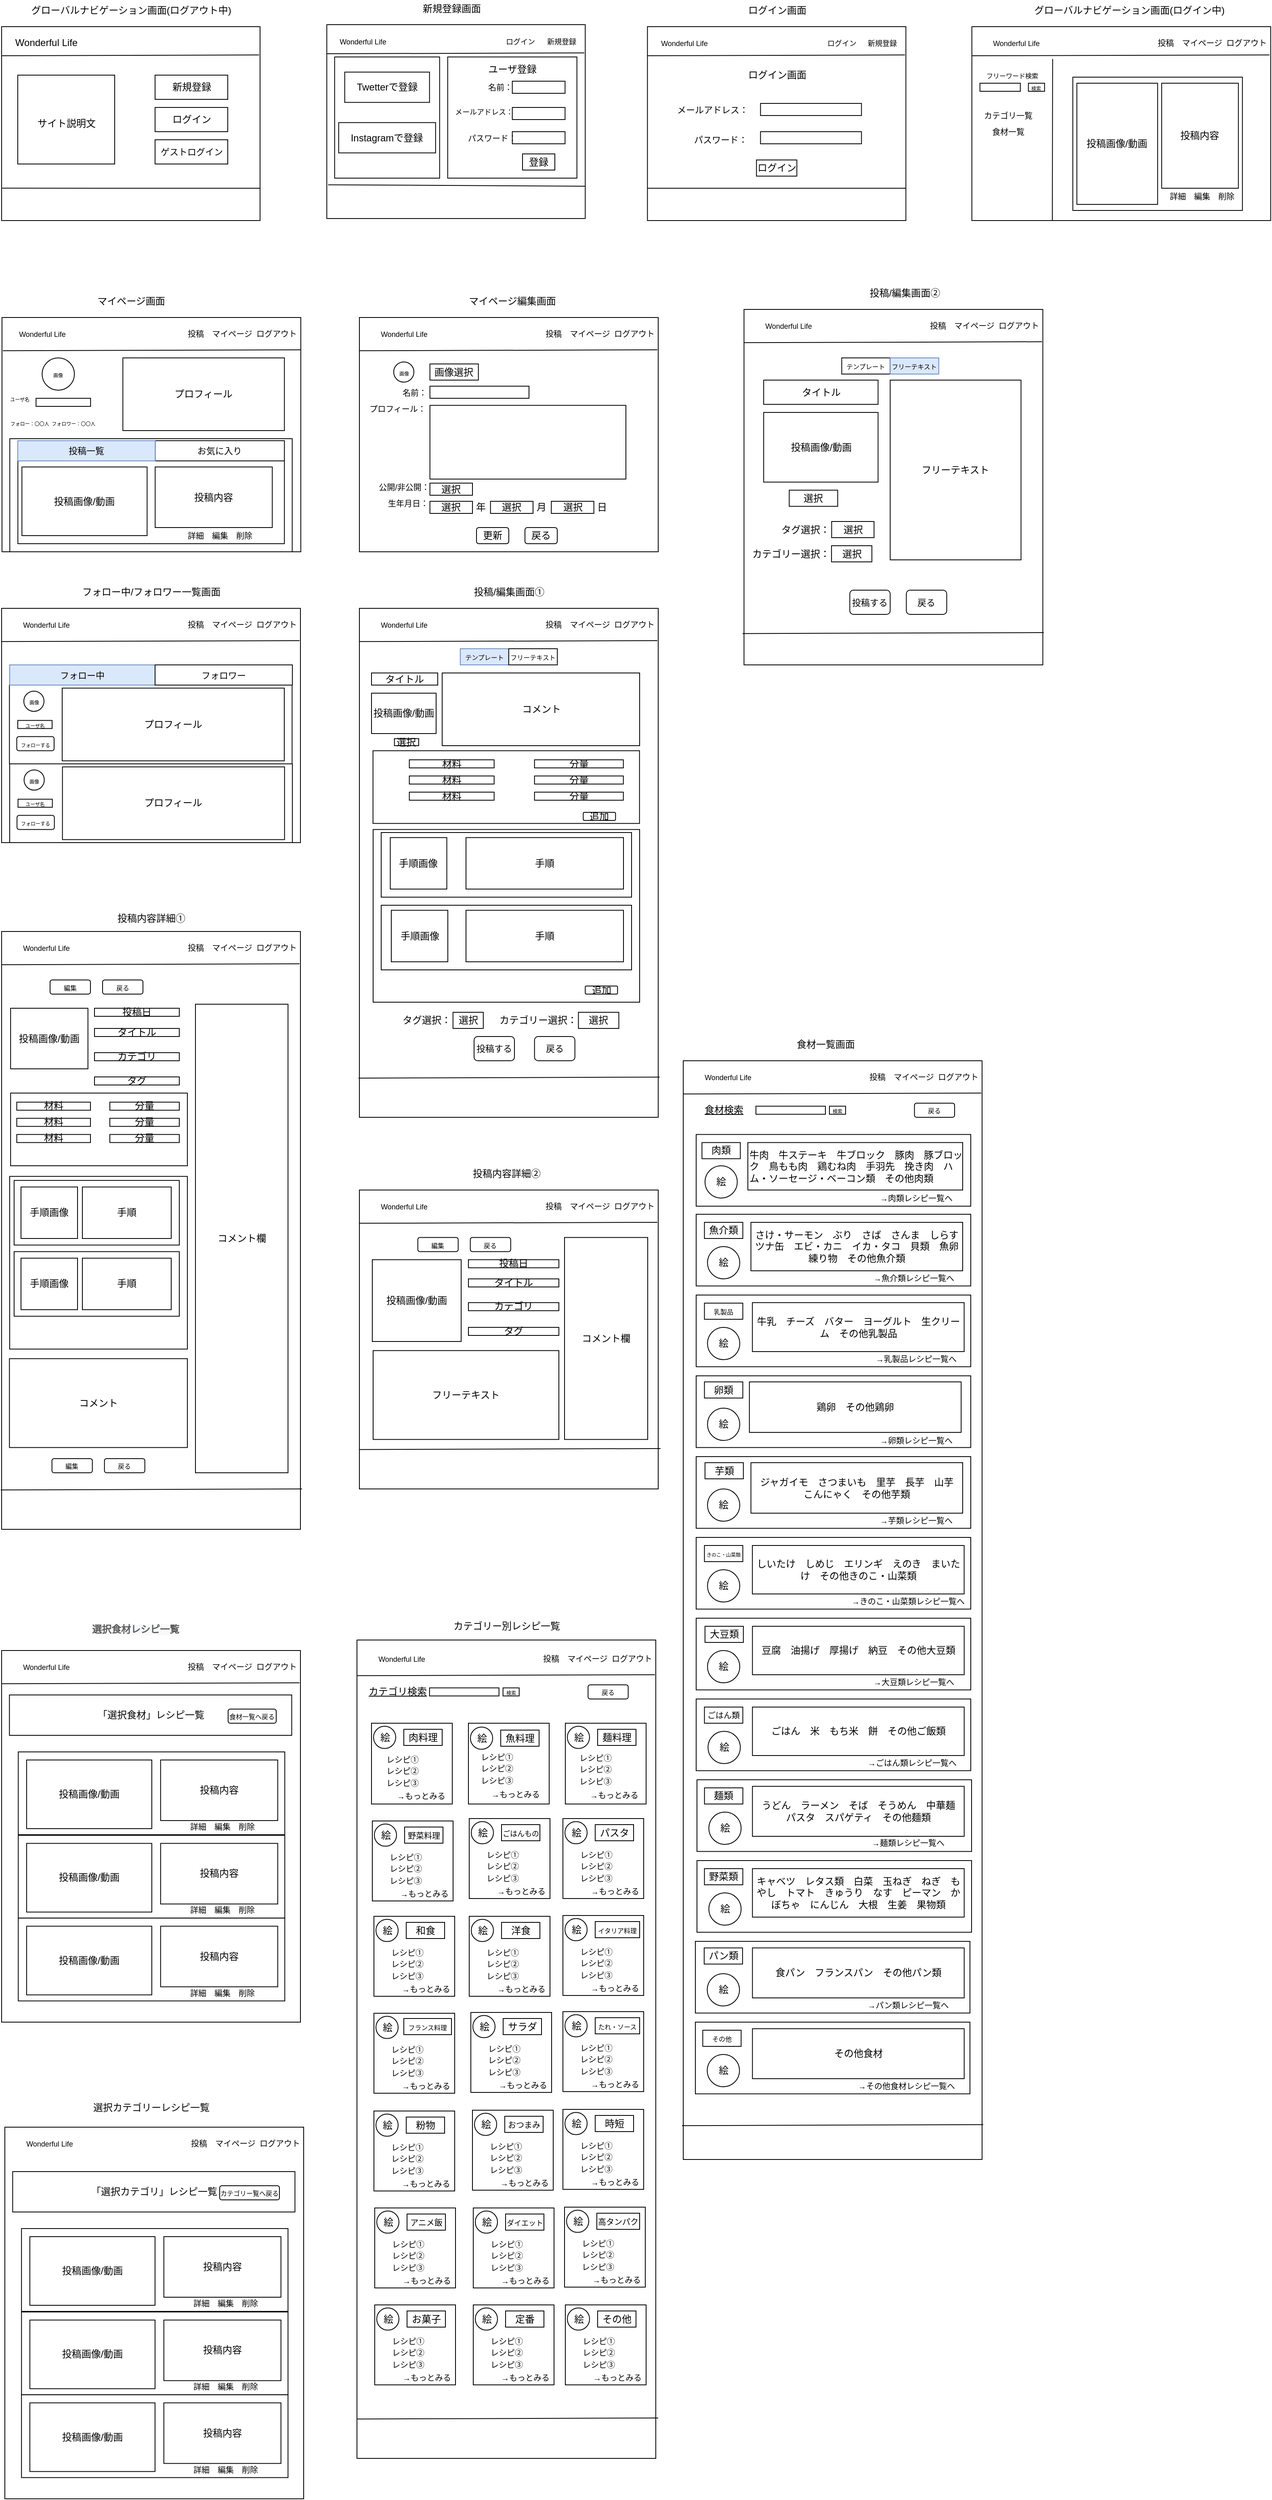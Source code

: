 <mxfile>
    <diagram id="UwjD9ChrkcDFnQIeQD5A" name="ページ1">
        <mxGraphModel dx="988" dy="859" grid="1" gridSize="10" guides="1" tooltips="1" connect="1" arrows="1" fold="1" page="1" pageScale="1" pageWidth="827" pageHeight="1169" math="0" shadow="0">
            <root>
                <mxCell id="0"/>
                <mxCell id="1" parent="0"/>
                <mxCell id="53" value="" style="rounded=0;whiteSpace=wrap;html=1;" parent="1" vertex="1">
                    <mxGeometry x="442.66" y="77.5" width="320" height="240" as="geometry"/>
                </mxCell>
                <mxCell id="65" value="" style="rounded=0;whiteSpace=wrap;html=1;" parent="1" vertex="1">
                    <mxGeometry x="592.34" y="117.5" width="160" height="150" as="geometry"/>
                </mxCell>
                <mxCell id="3" value="グローバルナビゲーション画面(ログアウト中)" style="text;html=1;align=center;verticalAlign=middle;resizable=0;points=[];autosize=1;strokeColor=none;" parent="1" vertex="1">
                    <mxGeometry x="70" y="50" width="260" height="20" as="geometry"/>
                </mxCell>
                <mxCell id="5" value="" style="rounded=0;whiteSpace=wrap;html=1;" parent="1" vertex="1">
                    <mxGeometry x="40" y="80" width="320" height="240" as="geometry"/>
                </mxCell>
                <mxCell id="6" value="" style="rounded=0;whiteSpace=wrap;html=1;" parent="1" vertex="1">
                    <mxGeometry x="230" y="140" width="90" height="30" as="geometry"/>
                </mxCell>
                <mxCell id="7" value="新規登録" style="text;html=1;align=center;verticalAlign=middle;resizable=0;points=[];autosize=1;strokeColor=none;" parent="1" vertex="1">
                    <mxGeometry x="245" y="145" width="60" height="20" as="geometry"/>
                </mxCell>
                <mxCell id="8" value="" style="rounded=0;whiteSpace=wrap;html=1;" parent="1" vertex="1">
                    <mxGeometry x="230" y="180" width="90" height="30" as="geometry"/>
                </mxCell>
                <mxCell id="9" value="ログイン" style="text;html=1;align=center;verticalAlign=middle;resizable=0;points=[];autosize=1;strokeColor=none;" parent="1" vertex="1">
                    <mxGeometry x="245" y="185" width="60" height="20" as="geometry"/>
                </mxCell>
                <mxCell id="10" value="" style="rounded=0;whiteSpace=wrap;html=1;" parent="1" vertex="1">
                    <mxGeometry x="230" y="220" width="90" height="30" as="geometry"/>
                </mxCell>
                <mxCell id="11" value="&lt;font style=&quot;font-size: 11px&quot;&gt;ゲストログイン&lt;/font&gt;" style="text;html=1;align=center;verticalAlign=middle;resizable=0;points=[];autosize=1;strokeColor=none;" parent="1" vertex="1">
                    <mxGeometry x="230" y="225" width="90" height="20" as="geometry"/>
                </mxCell>
                <mxCell id="12" style="edgeStyle=orthogonalEdgeStyle;rounded=0;orthogonalLoop=1;jettySize=auto;html=1;exitX=0.5;exitY=1;exitDx=0;exitDy=0;" parent="1" source="5" target="5" edge="1">
                    <mxGeometry relative="1" as="geometry"/>
                </mxCell>
                <mxCell id="15" value="" style="rounded=0;whiteSpace=wrap;html=1;" parent="1" vertex="1">
                    <mxGeometry x="60" y="140" width="120" height="110" as="geometry"/>
                </mxCell>
                <mxCell id="16" value="サイト説明文" style="text;html=1;align=center;verticalAlign=middle;resizable=0;points=[];autosize=1;strokeColor=none;" parent="1" vertex="1">
                    <mxGeometry x="75" y="190" width="90" height="20" as="geometry"/>
                </mxCell>
                <mxCell id="25" value="新規登録画面" style="text;html=1;align=center;verticalAlign=middle;resizable=0;points=[];autosize=1;strokeColor=none;" parent="1" vertex="1">
                    <mxGeometry x="552.34" y="47.5" width="90" height="20" as="geometry"/>
                </mxCell>
                <mxCell id="37" value="ログイン画面" style="text;html=1;align=center;verticalAlign=middle;resizable=0;points=[];autosize=1;strokeColor=none;" parent="1" vertex="1">
                    <mxGeometry x="954.68" y="50" width="90" height="20" as="geometry"/>
                </mxCell>
                <mxCell id="46" value="Wonderful Life" style="text;html=1;align=center;verticalAlign=middle;resizable=0;points=[];autosize=1;strokeColor=none;" parent="1" vertex="1">
                    <mxGeometry x="50" y="90" width="90" height="20" as="geometry"/>
                </mxCell>
                <mxCell id="47" value="" style="endArrow=none;html=1;exitX=-0.001;exitY=0.15;exitDx=0;exitDy=0;exitPerimeter=0;entryX=0.996;entryY=0.146;entryDx=0;entryDy=0;entryPerimeter=0;" parent="1" source="5" target="5" edge="1">
                    <mxGeometry width="50" height="50" relative="1" as="geometry">
                        <mxPoint x="500" y="430" as="sourcePoint"/>
                        <mxPoint x="550" y="380" as="targetPoint"/>
                    </mxGeometry>
                </mxCell>
                <mxCell id="48" value="" style="endArrow=none;html=1;exitX=0.002;exitY=0.833;exitDx=0;exitDy=0;exitPerimeter=0;" parent="1" source="5" edge="1">
                    <mxGeometry width="50" height="50" relative="1" as="geometry">
                        <mxPoint x="460" y="430" as="sourcePoint"/>
                        <mxPoint x="360" y="280" as="targetPoint"/>
                    </mxGeometry>
                </mxCell>
                <mxCell id="54" value="" style="endArrow=none;html=1;exitX=-0.001;exitY=0.15;exitDx=0;exitDy=0;exitPerimeter=0;entryX=0.996;entryY=0.146;entryDx=0;entryDy=0;entryPerimeter=0;" parent="1" source="53" target="53" edge="1">
                    <mxGeometry width="50" height="50" relative="1" as="geometry">
                        <mxPoint x="862.66" y="427.5" as="sourcePoint"/>
                        <mxPoint x="912.66" y="377.5" as="targetPoint"/>
                    </mxGeometry>
                </mxCell>
                <mxCell id="55" value="" style="endArrow=none;html=1;exitX=0.005;exitY=0.826;exitDx=0;exitDy=0;exitPerimeter=0;" parent="1" source="53" edge="1">
                    <mxGeometry width="50" height="50" relative="1" as="geometry">
                        <mxPoint x="862.66" y="427.5" as="sourcePoint"/>
                        <mxPoint x="762.66" y="277.5" as="targetPoint"/>
                    </mxGeometry>
                </mxCell>
                <mxCell id="56" value="&lt;font style=&quot;font-size: 9px&quot;&gt;Wonderful Life&lt;/font&gt;" style="text;html=1;align=center;verticalAlign=middle;resizable=0;points=[];autosize=1;strokeColor=none;" parent="1" vertex="1">
                    <mxGeometry x="452.34" y="87.5" width="70" height="20" as="geometry"/>
                </mxCell>
                <mxCell id="35" value="登録" style="rounded=0;whiteSpace=wrap;html=1;" parent="1" vertex="1">
                    <mxGeometry x="685" y="237.5" width="40" height="20" as="geometry"/>
                </mxCell>
                <mxCell id="26" value="" style="rounded=0;whiteSpace=wrap;html=1;" parent="1" vertex="1">
                    <mxGeometry x="672.34" y="210" width="65.32" height="15" as="geometry"/>
                </mxCell>
                <mxCell id="29" value="" style="rounded=0;whiteSpace=wrap;html=1;" parent="1" vertex="1">
                    <mxGeometry x="672.34" y="180" width="65.32" height="15" as="geometry"/>
                </mxCell>
                <mxCell id="30" value="" style="rounded=0;whiteSpace=wrap;html=1;" parent="1" vertex="1">
                    <mxGeometry x="672.34" y="147.5" width="65.32" height="15" as="geometry"/>
                </mxCell>
                <mxCell id="34" value="&lt;font style=&quot;font-size: 10px&quot;&gt;パスワード：&lt;/font&gt;" style="text;html=1;align=center;verticalAlign=middle;resizable=0;points=[];autosize=1;strokeColor=none;" parent="1" vertex="1">
                    <mxGeometry x="612.34" y="207.5" width="70" height="20" as="geometry"/>
                </mxCell>
                <mxCell id="33" value="&lt;font style=&quot;font-size: 9px&quot;&gt;メールアドレス：&lt;/font&gt;" style="text;html=1;align=center;verticalAlign=middle;resizable=0;points=[];autosize=1;strokeColor=none;" parent="1" vertex="1">
                    <mxGeometry x="592.34" y="175" width="90" height="20" as="geometry"/>
                </mxCell>
                <mxCell id="32" value="&lt;font style=&quot;font-size: 10px&quot;&gt;名前：&lt;/font&gt;" style="text;html=1;align=center;verticalAlign=middle;resizable=0;points=[];autosize=1;strokeColor=none;" parent="1" vertex="1">
                    <mxGeometry x="632.34" y="145" width="50" height="20" as="geometry"/>
                </mxCell>
                <mxCell id="60" value="ユーザ登録" style="text;html=1;align=center;verticalAlign=middle;resizable=0;points=[];autosize=1;strokeColor=none;" parent="1" vertex="1">
                    <mxGeometry x="637.34" y="122.5" width="70" height="20" as="geometry"/>
                </mxCell>
                <mxCell id="70" value="" style="rounded=0;whiteSpace=wrap;html=1;" parent="1" vertex="1">
                    <mxGeometry x="452.34" y="117.5" width="130" height="150" as="geometry"/>
                </mxCell>
                <mxCell id="72" value="Twetterで登録" style="rounded=0;whiteSpace=wrap;html=1;" parent="1" vertex="1">
                    <mxGeometry x="464.84" y="136.25" width="105" height="37.5" as="geometry"/>
                </mxCell>
                <mxCell id="73" value="Instagramで登録" style="rounded=0;whiteSpace=wrap;html=1;" parent="1" vertex="1">
                    <mxGeometry x="457.34" y="198.75" width="120" height="37.5" as="geometry"/>
                </mxCell>
                <mxCell id="75" value="&lt;font style=&quot;font-size: 9px&quot;&gt;ログイン&lt;/font&gt;" style="text;html=1;align=center;verticalAlign=middle;resizable=0;points=[];autosize=1;strokeColor=none;" parent="1" vertex="1">
                    <mxGeometry x="657.34" y="87.5" width="50" height="20" as="geometry"/>
                </mxCell>
                <mxCell id="76" value="&lt;font style=&quot;font-size: 9px&quot;&gt;新規登録&lt;/font&gt;" style="text;html=1;align=center;verticalAlign=middle;resizable=0;points=[];autosize=1;strokeColor=none;" parent="1" vertex="1">
                    <mxGeometry x="707.66" y="87.5" width="50" height="20" as="geometry"/>
                </mxCell>
                <mxCell id="77" value="" style="rounded=0;whiteSpace=wrap;html=1;" parent="1" vertex="1">
                    <mxGeometry x="839.68" y="80" width="320" height="240" as="geometry"/>
                </mxCell>
                <mxCell id="78" value="" style="endArrow=none;html=1;exitX=-0.001;exitY=0.15;exitDx=0;exitDy=0;exitPerimeter=0;entryX=0.996;entryY=0.146;entryDx=0;entryDy=0;entryPerimeter=0;" parent="1" source="77" target="77" edge="1">
                    <mxGeometry width="50" height="50" relative="1" as="geometry">
                        <mxPoint x="1300.32" y="430" as="sourcePoint"/>
                        <mxPoint x="1350.32" y="380" as="targetPoint"/>
                    </mxGeometry>
                </mxCell>
                <mxCell id="79" value="" style="endArrow=none;html=1;" parent="1" edge="1">
                    <mxGeometry width="50" height="50" relative="1" as="geometry">
                        <mxPoint x="839.68" y="280" as="sourcePoint"/>
                        <mxPoint x="1160" y="280" as="targetPoint"/>
                    </mxGeometry>
                </mxCell>
                <mxCell id="80" value="&lt;font style=&quot;font-size: 9px&quot;&gt;Wonderful Life&lt;/font&gt;" style="text;html=1;align=center;verticalAlign=middle;resizable=0;points=[];autosize=1;strokeColor=none;" parent="1" vertex="1">
                    <mxGeometry x="849.68" y="90" width="70" height="20" as="geometry"/>
                </mxCell>
                <mxCell id="81" value="&lt;font style=&quot;font-size: 9px&quot;&gt;ログイン&lt;/font&gt;" style="text;html=1;align=center;verticalAlign=middle;resizable=0;points=[];autosize=1;strokeColor=none;" parent="1" vertex="1">
                    <mxGeometry x="1054.68" y="90" width="50" height="20" as="geometry"/>
                </mxCell>
                <mxCell id="82" value="&lt;font style=&quot;font-size: 9px&quot;&gt;新規登録&lt;/font&gt;" style="text;html=1;align=center;verticalAlign=middle;resizable=0;points=[];autosize=1;strokeColor=none;" parent="1" vertex="1">
                    <mxGeometry x="1105" y="90" width="50" height="20" as="geometry"/>
                </mxCell>
                <mxCell id="84" value="ログイン画面" style="text;html=1;align=center;verticalAlign=middle;resizable=0;points=[];autosize=1;strokeColor=none;" parent="1" vertex="1">
                    <mxGeometry x="954.68" y="130" width="90" height="20" as="geometry"/>
                </mxCell>
                <mxCell id="85" value="" style="rounded=0;whiteSpace=wrap;html=1;" parent="1" vertex="1">
                    <mxGeometry x="979.68" y="175" width="125" height="15" as="geometry"/>
                </mxCell>
                <mxCell id="86" value="&lt;font style=&quot;font-size: 11px&quot;&gt;メールアドレス：&lt;/font&gt;" style="text;html=1;align=center;verticalAlign=middle;resizable=0;points=[];autosize=1;strokeColor=none;" parent="1" vertex="1">
                    <mxGeometry x="869.68" y="172.5" width="100" height="20" as="geometry"/>
                </mxCell>
                <mxCell id="87" value="" style="rounded=0;whiteSpace=wrap;html=1;" parent="1" vertex="1">
                    <mxGeometry x="979.68" y="210" width="125" height="15" as="geometry"/>
                </mxCell>
                <mxCell id="88" value="&lt;font style=&quot;font-size: 11px&quot;&gt;パスワード：&lt;/font&gt;" style="text;html=1;align=center;verticalAlign=middle;resizable=0;points=[];autosize=1;strokeColor=none;rotation=0;" parent="1" vertex="1">
                    <mxGeometry x="889.68" y="210" width="80" height="20" as="geometry"/>
                </mxCell>
                <mxCell id="89" value="ログイン" style="rounded=0;whiteSpace=wrap;html=1;" parent="1" vertex="1">
                    <mxGeometry x="974.68" y="245" width="50" height="20" as="geometry"/>
                </mxCell>
                <mxCell id="113" value="" style="rounded=0;whiteSpace=wrap;html=1;" parent="1" vertex="1">
                    <mxGeometry x="1241.37" y="80" width="370" height="240" as="geometry"/>
                </mxCell>
                <mxCell id="114" value="" style="endArrow=none;html=1;exitX=-0.001;exitY=0.15;exitDx=0;exitDy=0;exitPerimeter=0;entryX=0.996;entryY=0.146;entryDx=0;entryDy=0;entryPerimeter=0;" parent="1" source="113" target="113" edge="1">
                    <mxGeometry width="50" height="50" relative="1" as="geometry">
                        <mxPoint x="471.69" y="750" as="sourcePoint"/>
                        <mxPoint x="521.69" y="700" as="targetPoint"/>
                    </mxGeometry>
                </mxCell>
                <mxCell id="116" value="&lt;font style=&quot;font-size: 9px&quot;&gt;Wonderful Life&lt;/font&gt;" style="text;html=1;align=center;verticalAlign=middle;resizable=0;points=[];autosize=1;strokeColor=none;" parent="1" vertex="1">
                    <mxGeometry x="1261.37" y="90" width="70" height="20" as="geometry"/>
                </mxCell>
                <mxCell id="117" value="&lt;font size=&quot;1&quot;&gt;投稿&lt;/font&gt;" style="text;html=1;align=center;verticalAlign=middle;resizable=0;points=[];autosize=1;strokeColor=none;" parent="1" vertex="1">
                    <mxGeometry x="1466.37" y="90" width="30" height="20" as="geometry"/>
                </mxCell>
                <mxCell id="119" value="グローバルナビゲーション画面(ログイン中)" style="text;html=1;align=center;verticalAlign=middle;resizable=0;points=[];autosize=1;strokeColor=none;" parent="1" vertex="1">
                    <mxGeometry x="1311.37" y="50" width="250" height="20" as="geometry"/>
                </mxCell>
                <mxCell id="131" value="" style="rounded=0;whiteSpace=wrap;html=1;" parent="1" vertex="1">
                    <mxGeometry x="1251.37" y="150" width="50" height="10" as="geometry"/>
                </mxCell>
                <mxCell id="132" value="&lt;font style=&quot;font-size: 6px&quot;&gt;検索&lt;/font&gt;" style="rounded=0;whiteSpace=wrap;html=1;align=center;" parent="1" vertex="1">
                    <mxGeometry x="1311.37" y="150" width="20" height="10" as="geometry"/>
                </mxCell>
                <mxCell id="137" value="" style="endArrow=none;html=1;" parent="1" edge="1">
                    <mxGeometry width="50" height="50" relative="1" as="geometry">
                        <mxPoint x="1341" y="320" as="sourcePoint"/>
                        <mxPoint x="1341.37" y="120" as="targetPoint"/>
                    </mxGeometry>
                </mxCell>
                <mxCell id="138" value="&lt;font style=&quot;font-size: 8px&quot;&gt;フリーワード検索&lt;/font&gt;" style="text;html=1;align=center;verticalAlign=middle;resizable=0;points=[];autosize=1;strokeColor=none;" parent="1" vertex="1">
                    <mxGeometry x="1251.37" y="130" width="80" height="20" as="geometry"/>
                </mxCell>
                <mxCell id="139" value="&lt;font style=&quot;font-size: 10px&quot;&gt;カテゴリ一覧&lt;/font&gt;" style="text;html=1;align=center;verticalAlign=middle;resizable=0;points=[];autosize=1;strokeColor=none;" parent="1" vertex="1">
                    <mxGeometry x="1246.37" y="180" width="80" height="20" as="geometry"/>
                </mxCell>
                <mxCell id="140" value="&lt;font style=&quot;font-size: 10px&quot;&gt;食材一覧&lt;/font&gt;" style="text;html=1;align=center;verticalAlign=middle;resizable=0;points=[];autosize=1;strokeColor=none;" parent="1" vertex="1">
                    <mxGeometry x="1256.37" y="200" width="60" height="20" as="geometry"/>
                </mxCell>
                <mxCell id="142" value="" style="rounded=0;whiteSpace=wrap;html=1;" parent="1" vertex="1">
                    <mxGeometry x="1366.37" y="142.5" width="210" height="165" as="geometry"/>
                </mxCell>
                <mxCell id="143" value="投稿画像/動画" style="rounded=0;whiteSpace=wrap;html=1;" parent="1" vertex="1">
                    <mxGeometry x="1371.37" y="150" width="100" height="150" as="geometry"/>
                </mxCell>
                <mxCell id="144" value="投稿内容" style="rounded=0;whiteSpace=wrap;html=1;" parent="1" vertex="1">
                    <mxGeometry x="1476.37" y="150" width="95" height="130" as="geometry"/>
                </mxCell>
                <mxCell id="145" value="&lt;font style=&quot;font-size: 10px&quot;&gt;詳細　編集　削除&lt;/font&gt;" style="text;html=1;align=center;verticalAlign=middle;resizable=0;points=[];autosize=1;strokeColor=none;" parent="1" vertex="1">
                    <mxGeometry x="1481.37" y="280" width="90" height="20" as="geometry"/>
                </mxCell>
                <mxCell id="150" value="&lt;font size=&quot;1&quot;&gt;マイページ&lt;/font&gt;" style="text;html=1;align=center;verticalAlign=middle;resizable=0;points=[];autosize=1;strokeColor=none;" parent="1" vertex="1">
                    <mxGeometry x="1496.37" y="90" width="60" height="20" as="geometry"/>
                </mxCell>
                <mxCell id="151" value="&lt;font size=&quot;1&quot;&gt;ログアウト&lt;/font&gt;" style="text;html=1;align=center;verticalAlign=middle;resizable=0;points=[];autosize=1;strokeColor=none;" parent="1" vertex="1">
                    <mxGeometry x="1551.37" y="90" width="60" height="20" as="geometry"/>
                </mxCell>
                <mxCell id="152" value="" style="rounded=0;whiteSpace=wrap;html=1;" parent="1" vertex="1">
                    <mxGeometry x="40.46" y="440" width="370" height="290" as="geometry"/>
                </mxCell>
                <mxCell id="153" value="" style="endArrow=none;html=1;exitX=-0.001;exitY=0.15;exitDx=0;exitDy=0;exitPerimeter=0;entryX=0.996;entryY=0.146;entryDx=0;entryDy=0;entryPerimeter=0;" parent="1" edge="1">
                    <mxGeometry width="50" height="50" relative="1" as="geometry">
                        <mxPoint x="41.57" y="481.16" as="sourcePoint"/>
                        <mxPoint x="410.46" y="480.0" as="targetPoint"/>
                    </mxGeometry>
                </mxCell>
                <mxCell id="155" value="&lt;font style=&quot;font-size: 9px&quot;&gt;Wonderful Life&lt;/font&gt;" style="text;html=1;align=center;verticalAlign=middle;resizable=0;points=[];autosize=1;strokeColor=none;" parent="1" vertex="1">
                    <mxGeometry x="55.14" y="450" width="70" height="20" as="geometry"/>
                </mxCell>
                <mxCell id="156" value="&lt;font size=&quot;1&quot;&gt;投稿&lt;/font&gt;" style="text;html=1;align=center;verticalAlign=middle;resizable=0;points=[];autosize=1;strokeColor=none;" parent="1" vertex="1">
                    <mxGeometry x="265.14" y="450" width="30" height="20" as="geometry"/>
                </mxCell>
                <mxCell id="157" value="&lt;font size=&quot;1&quot;&gt;マイページ&lt;/font&gt;" style="text;html=1;align=center;verticalAlign=middle;resizable=0;points=[];autosize=1;strokeColor=none;" parent="1" vertex="1">
                    <mxGeometry x="295.46" y="450" width="60" height="20" as="geometry"/>
                </mxCell>
                <mxCell id="158" value="&lt;font size=&quot;1&quot;&gt;ログアウト&lt;/font&gt;" style="text;html=1;align=center;verticalAlign=middle;resizable=0;points=[];autosize=1;strokeColor=none;" parent="1" vertex="1">
                    <mxGeometry x="350.14" y="450" width="60" height="20" as="geometry"/>
                </mxCell>
                <mxCell id="159" value="&lt;font style=&quot;font-size: 6px&quot;&gt;画像&lt;/font&gt;" style="ellipse;whiteSpace=wrap;html=1;aspect=fixed;" parent="1" vertex="1">
                    <mxGeometry x="90.14" y="490" width="40" height="40" as="geometry"/>
                </mxCell>
                <mxCell id="160" value="" style="rounded=0;whiteSpace=wrap;html=1;" parent="1" vertex="1">
                    <mxGeometry x="82.64" y="540" width="67.5" height="10" as="geometry"/>
                </mxCell>
                <mxCell id="162" value="&lt;font style=&quot;font-size: 6px&quot;&gt;フォロー：〇〇人&amp;nbsp; フォロワー：〇〇人&lt;/font&gt;" style="text;html=1;align=center;verticalAlign=middle;resizable=0;points=[];autosize=1;strokeColor=none;" parent="1" vertex="1">
                    <mxGeometry x="42.64" y="560" width="120" height="20" as="geometry"/>
                </mxCell>
                <mxCell id="166" value="&lt;font style=&quot;font-size: 6px&quot;&gt;ユーザ名&lt;/font&gt;" style="text;html=1;align=center;verticalAlign=middle;resizable=0;points=[];autosize=1;strokeColor=none;" parent="1" vertex="1">
                    <mxGeometry x="41.71" y="530" width="40" height="20" as="geometry"/>
                </mxCell>
                <mxCell id="171" value="プロフィール" style="rounded=0;whiteSpace=wrap;html=1;" parent="1" vertex="1">
                    <mxGeometry x="190.14" y="490" width="200" height="90" as="geometry"/>
                </mxCell>
                <mxCell id="172" value="" style="rounded=0;whiteSpace=wrap;html=1;" parent="1" vertex="1">
                    <mxGeometry x="50.14" y="590" width="349.68" height="140" as="geometry"/>
                </mxCell>
                <mxCell id="182" value="" style="rounded=0;whiteSpace=wrap;html=1;" parent="1" vertex="1">
                    <mxGeometry x="60.14" y="617.5" width="330" height="102.5" as="geometry"/>
                </mxCell>
                <mxCell id="183" value="投稿画像/動画" style="rounded=0;whiteSpace=wrap;html=1;" parent="1" vertex="1">
                    <mxGeometry x="65.14" y="625" width="155" height="85" as="geometry"/>
                </mxCell>
                <mxCell id="184" value="投稿内容" style="rounded=0;whiteSpace=wrap;html=1;" parent="1" vertex="1">
                    <mxGeometry x="230.14" y="625" width="145" height="75" as="geometry"/>
                </mxCell>
                <mxCell id="185" value="&lt;font style=&quot;font-size: 10px&quot;&gt;詳細　編集　削除&lt;/font&gt;" style="text;html=1;align=center;verticalAlign=middle;resizable=0;points=[];autosize=1;strokeColor=none;" parent="1" vertex="1">
                    <mxGeometry x="265.46" y="700" width="90" height="20" as="geometry"/>
                </mxCell>
                <mxCell id="193" value="" style="rounded=0;whiteSpace=wrap;html=1;" parent="1" vertex="1">
                    <mxGeometry x="483" y="440" width="370" height="290" as="geometry"/>
                </mxCell>
                <mxCell id="194" value="&lt;font style=&quot;font-size: 9px&quot;&gt;Wonderful Life&lt;/font&gt;" style="text;html=1;align=center;verticalAlign=middle;resizable=0;points=[];autosize=1;strokeColor=none;" parent="1" vertex="1">
                    <mxGeometry x="503" y="450" width="70" height="20" as="geometry"/>
                </mxCell>
                <mxCell id="195" value="&lt;font size=&quot;1&quot;&gt;投稿&lt;/font&gt;" style="text;html=1;align=center;verticalAlign=middle;resizable=0;points=[];autosize=1;strokeColor=none;" parent="1" vertex="1">
                    <mxGeometry x="708" y="450" width="30" height="20" as="geometry"/>
                </mxCell>
                <mxCell id="196" value="&lt;font size=&quot;1&quot;&gt;マイページ&lt;/font&gt;" style="text;html=1;align=center;verticalAlign=middle;resizable=0;points=[];autosize=1;strokeColor=none;" parent="1" vertex="1">
                    <mxGeometry x="738" y="450" width="60" height="20" as="geometry"/>
                </mxCell>
                <mxCell id="197" value="&lt;font size=&quot;1&quot;&gt;ログアウト&lt;/font&gt;" style="text;html=1;align=center;verticalAlign=middle;resizable=0;points=[];autosize=1;strokeColor=none;" parent="1" vertex="1">
                    <mxGeometry x="793" y="450" width="60" height="20" as="geometry"/>
                </mxCell>
                <mxCell id="198" value="" style="endArrow=none;html=1;exitX=-0.001;exitY=0.15;exitDx=0;exitDy=0;exitPerimeter=0;entryX=0.996;entryY=0.146;entryDx=0;entryDy=0;entryPerimeter=0;" parent="1" edge="1">
                    <mxGeometry width="50" height="50" relative="1" as="geometry">
                        <mxPoint x="483" y="481.16" as="sourcePoint"/>
                        <mxPoint x="851.89" y="480" as="targetPoint"/>
                    </mxGeometry>
                </mxCell>
                <mxCell id="199" value="マイページ画面" style="text;html=1;align=center;verticalAlign=middle;resizable=0;points=[];autosize=1;strokeColor=none;" parent="1" vertex="1">
                    <mxGeometry x="150.0" y="410" width="100" height="20" as="geometry"/>
                </mxCell>
                <mxCell id="200" value="マイページ編集画面" style="text;html=1;align=center;verticalAlign=middle;resizable=0;points=[];autosize=1;strokeColor=none;" parent="1" vertex="1">
                    <mxGeometry x="611.67" y="410" width="120" height="20" as="geometry"/>
                </mxCell>
                <mxCell id="201" value="&lt;font style=&quot;font-size: 6px&quot;&gt;画像&lt;/font&gt;" style="ellipse;whiteSpace=wrap;html=1;aspect=fixed;" parent="1" vertex="1">
                    <mxGeometry x="525.5" y="495" width="25" height="25" as="geometry"/>
                </mxCell>
                <mxCell id="203" value="画像選択" style="rounded=0;whiteSpace=wrap;html=1;" parent="1" vertex="1">
                    <mxGeometry x="570.34" y="497.5" width="60" height="20" as="geometry"/>
                </mxCell>
                <mxCell id="204" value="" style="rounded=0;whiteSpace=wrap;html=1;" parent="1" vertex="1">
                    <mxGeometry x="570.34" y="525" width="122.66" height="15" as="geometry"/>
                </mxCell>
                <mxCell id="205" value="&lt;font style=&quot;font-size: 10px&quot;&gt;名前：&lt;/font&gt;" style="text;html=1;align=center;verticalAlign=middle;resizable=0;points=[];autosize=1;strokeColor=none;" parent="1" vertex="1">
                    <mxGeometry x="525.5" y="522.5" width="50" height="20" as="geometry"/>
                </mxCell>
                <mxCell id="206" value="" style="rounded=0;whiteSpace=wrap;html=1;" parent="1" vertex="1">
                    <mxGeometry x="570.34" y="548.75" width="242.66" height="91.25" as="geometry"/>
                </mxCell>
                <mxCell id="207" value="&lt;font style=&quot;font-size: 10px&quot;&gt;プロフィール：&lt;/font&gt;" style="text;html=1;align=center;verticalAlign=middle;resizable=0;points=[];autosize=1;strokeColor=none;" parent="1" vertex="1">
                    <mxGeometry x="490.34" y="542.5" width="80" height="20" as="geometry"/>
                </mxCell>
                <mxCell id="210" value="選択" style="rounded=0;whiteSpace=wrap;html=1;" parent="1" vertex="1">
                    <mxGeometry x="570.34" y="645" width="52.66" height="15" as="geometry"/>
                </mxCell>
                <mxCell id="211" value="&lt;font style=&quot;font-size: 10px&quot;&gt;公開/非公開：&lt;/font&gt;" style="text;html=1;align=center;verticalAlign=middle;resizable=0;points=[];autosize=1;strokeColor=none;" parent="1" vertex="1">
                    <mxGeometry x="498.0" y="640" width="80" height="20" as="geometry"/>
                </mxCell>
                <mxCell id="214" value="選択" style="rounded=0;whiteSpace=wrap;html=1;" parent="1" vertex="1">
                    <mxGeometry x="570.34" y="667.5" width="52.66" height="15" as="geometry"/>
                </mxCell>
                <mxCell id="215" value="&lt;span style=&quot;font-size: 10px&quot;&gt;生年月日：&lt;/span&gt;" style="text;html=1;align=center;verticalAlign=middle;resizable=0;points=[];autosize=1;strokeColor=none;" parent="1" vertex="1">
                    <mxGeometry x="513.0" y="660" width="60" height="20" as="geometry"/>
                </mxCell>
                <mxCell id="219" value="選択" style="rounded=0;whiteSpace=wrap;html=1;" parent="1" vertex="1">
                    <mxGeometry x="645.34" y="667.5" width="52.66" height="15" as="geometry"/>
                </mxCell>
                <mxCell id="220" value="選択" style="rounded=0;whiteSpace=wrap;html=1;" parent="1" vertex="1">
                    <mxGeometry x="720.66" y="667.5" width="52.66" height="15" as="geometry"/>
                </mxCell>
                <mxCell id="221" value="月" style="text;html=1;align=center;verticalAlign=middle;resizable=0;points=[];autosize=1;strokeColor=none;" parent="1" vertex="1">
                    <mxGeometry x="693" y="665" width="30" height="20" as="geometry"/>
                </mxCell>
                <mxCell id="222" value="年" style="text;html=1;align=center;verticalAlign=middle;resizable=0;points=[];autosize=1;strokeColor=none;" parent="1" vertex="1">
                    <mxGeometry x="618" y="665" width="30" height="20" as="geometry"/>
                </mxCell>
                <mxCell id="223" value="日" style="text;html=1;align=center;verticalAlign=middle;resizable=0;points=[];autosize=1;strokeColor=none;" parent="1" vertex="1">
                    <mxGeometry x="768.32" y="665" width="30" height="20" as="geometry"/>
                </mxCell>
                <mxCell id="224" value="更新" style="rounded=1;whiteSpace=wrap;html=1;" parent="1" vertex="1">
                    <mxGeometry x="628" y="700" width="40" height="20" as="geometry"/>
                </mxCell>
                <mxCell id="235" value="" style="rounded=0;whiteSpace=wrap;html=1;" parent="1" vertex="1">
                    <mxGeometry x="40" y="800" width="370" height="290" as="geometry"/>
                </mxCell>
                <mxCell id="236" value="&lt;font style=&quot;font-size: 9px&quot;&gt;Wonderful Life&lt;/font&gt;" style="text;html=1;align=center;verticalAlign=middle;resizable=0;points=[];autosize=1;strokeColor=none;" parent="1" vertex="1">
                    <mxGeometry x="60" y="810" width="70" height="20" as="geometry"/>
                </mxCell>
                <mxCell id="237" value="&lt;font size=&quot;1&quot;&gt;投稿&lt;/font&gt;" style="text;html=1;align=center;verticalAlign=middle;resizable=0;points=[];autosize=1;strokeColor=none;" parent="1" vertex="1">
                    <mxGeometry x="265" y="810" width="30" height="20" as="geometry"/>
                </mxCell>
                <mxCell id="238" value="&lt;font size=&quot;1&quot;&gt;マイページ&lt;/font&gt;" style="text;html=1;align=center;verticalAlign=middle;resizable=0;points=[];autosize=1;strokeColor=none;" parent="1" vertex="1">
                    <mxGeometry x="295.0" y="810" width="60" height="20" as="geometry"/>
                </mxCell>
                <mxCell id="239" value="&lt;font size=&quot;1&quot;&gt;ログアウト&lt;/font&gt;" style="text;html=1;align=center;verticalAlign=middle;resizable=0;points=[];autosize=1;strokeColor=none;" parent="1" vertex="1">
                    <mxGeometry x="350.0" y="810" width="60" height="20" as="geometry"/>
                </mxCell>
                <mxCell id="240" value="" style="endArrow=none;html=1;exitX=-0.001;exitY=0.15;exitDx=0;exitDy=0;exitPerimeter=0;entryX=0.996;entryY=0.146;entryDx=0;entryDy=0;entryPerimeter=0;" parent="1" edge="1">
                    <mxGeometry width="50" height="50" relative="1" as="geometry">
                        <mxPoint x="40.0" y="841.16" as="sourcePoint"/>
                        <mxPoint x="408.89" y="840" as="targetPoint"/>
                    </mxGeometry>
                </mxCell>
                <mxCell id="241" value="フォロー中/フォロワー一覧画面" style="text;html=1;align=center;verticalAlign=middle;resizable=0;points=[];autosize=1;strokeColor=none;" parent="1" vertex="1">
                    <mxGeometry x="130" y="770" width="190" height="20" as="geometry"/>
                </mxCell>
                <mxCell id="243" value="" style="rounded=0;whiteSpace=wrap;html=1;" parent="1" vertex="1">
                    <mxGeometry x="50" y="900" width="340" height="190" as="geometry"/>
                </mxCell>
                <mxCell id="248" value="" style="rounded=0;whiteSpace=wrap;html=1;sketch=0;" parent="1" vertex="1">
                    <mxGeometry x="49.68" y="895" width="350" height="97.5" as="geometry"/>
                </mxCell>
                <mxCell id="251" value="&lt;font style=&quot;font-size: 6px&quot;&gt;画像&lt;/font&gt;" style="ellipse;whiteSpace=wrap;html=1;aspect=fixed;" parent="1" vertex="1">
                    <mxGeometry x="67.5" y="902.5" width="25" height="25" as="geometry"/>
                </mxCell>
                <mxCell id="255" value="&lt;font style=&quot;font-size: 6px&quot;&gt;ユーザ名&lt;/font&gt;" style="rounded=0;whiteSpace=wrap;html=1;" parent="1" vertex="1">
                    <mxGeometry x="60" y="938.75" width="42.5" height="10" as="geometry"/>
                </mxCell>
                <mxCell id="258" value="&lt;font style=&quot;font-size: 6px&quot;&gt;フォローする&lt;/font&gt;" style="rounded=1;whiteSpace=wrap;html=1;sketch=0;" parent="1" vertex="1">
                    <mxGeometry x="58.75" y="958.75" width="46.25" height="17.5" as="geometry"/>
                </mxCell>
                <mxCell id="259" value="プロフィール" style="rounded=0;whiteSpace=wrap;html=1;" parent="1" vertex="1">
                    <mxGeometry x="115" y="898.75" width="275" height="90" as="geometry"/>
                </mxCell>
                <mxCell id="260" value="" style="rounded=0;whiteSpace=wrap;html=1;sketch=0;" parent="1" vertex="1">
                    <mxGeometry x="50" y="992.5" width="350" height="97.5" as="geometry"/>
                </mxCell>
                <mxCell id="261" value="&lt;font style=&quot;font-size: 6px&quot;&gt;画像&lt;/font&gt;" style="ellipse;whiteSpace=wrap;html=1;aspect=fixed;" parent="1" vertex="1">
                    <mxGeometry x="67.82" y="1000" width="25" height="25" as="geometry"/>
                </mxCell>
                <mxCell id="262" value="&lt;font style=&quot;font-size: 6px&quot;&gt;ユーザ名&lt;/font&gt;" style="rounded=0;whiteSpace=wrap;html=1;" parent="1" vertex="1">
                    <mxGeometry x="60.32" y="1036.25" width="42.5" height="10" as="geometry"/>
                </mxCell>
                <mxCell id="263" value="&lt;font style=&quot;font-size: 6px&quot;&gt;フォローする&lt;/font&gt;" style="rounded=1;whiteSpace=wrap;html=1;sketch=0;" parent="1" vertex="1">
                    <mxGeometry x="59.07" y="1056.25" width="46.25" height="17.5" as="geometry"/>
                </mxCell>
                <mxCell id="264" value="プロフィール" style="rounded=0;whiteSpace=wrap;html=1;" parent="1" vertex="1">
                    <mxGeometry x="115.32" y="996.25" width="275" height="90" as="geometry"/>
                </mxCell>
                <mxCell id="273" value="" style="rounded=0;whiteSpace=wrap;html=1;" parent="1" vertex="1">
                    <mxGeometry x="483" y="800" width="370" height="630" as="geometry"/>
                </mxCell>
                <mxCell id="274" value="&lt;font style=&quot;font-size: 9px&quot;&gt;Wonderful Life&lt;/font&gt;" style="text;html=1;align=center;verticalAlign=middle;resizable=0;points=[];autosize=1;strokeColor=none;" parent="1" vertex="1">
                    <mxGeometry x="503" y="810" width="70" height="20" as="geometry"/>
                </mxCell>
                <mxCell id="275" value="&lt;font size=&quot;1&quot;&gt;投稿&lt;/font&gt;" style="text;html=1;align=center;verticalAlign=middle;resizable=0;points=[];autosize=1;strokeColor=none;" parent="1" vertex="1">
                    <mxGeometry x="708" y="810" width="30" height="20" as="geometry"/>
                </mxCell>
                <mxCell id="276" value="&lt;font size=&quot;1&quot;&gt;マイページ&lt;/font&gt;" style="text;html=1;align=center;verticalAlign=middle;resizable=0;points=[];autosize=1;strokeColor=none;" parent="1" vertex="1">
                    <mxGeometry x="738" y="810" width="60" height="20" as="geometry"/>
                </mxCell>
                <mxCell id="277" value="&lt;font size=&quot;1&quot;&gt;ログアウト&lt;/font&gt;" style="text;html=1;align=center;verticalAlign=middle;resizable=0;points=[];autosize=1;strokeColor=none;" parent="1" vertex="1">
                    <mxGeometry x="793" y="810" width="60" height="20" as="geometry"/>
                </mxCell>
                <mxCell id="278" value="" style="endArrow=none;html=1;exitX=-0.001;exitY=0.15;exitDx=0;exitDy=0;exitPerimeter=0;entryX=0.996;entryY=0.146;entryDx=0;entryDy=0;entryPerimeter=0;" parent="1" edge="1">
                    <mxGeometry width="50" height="50" relative="1" as="geometry">
                        <mxPoint x="483" y="841.16" as="sourcePoint"/>
                        <mxPoint x="851.89" y="840" as="targetPoint"/>
                    </mxGeometry>
                </mxCell>
                <mxCell id="279" value="投稿/編集画面①" style="text;html=1;align=center;verticalAlign=middle;resizable=0;points=[];autosize=1;strokeColor=none;" parent="1" vertex="1">
                    <mxGeometry x="618" y="770" width="100" height="20" as="geometry"/>
                </mxCell>
                <mxCell id="280" value="投稿画像/動画" style="rounded=0;whiteSpace=wrap;html=1;sketch=0;" parent="1" vertex="1">
                    <mxGeometry x="498" y="905" width="80" height="50" as="geometry"/>
                </mxCell>
                <mxCell id="282" value="" style="rounded=0;whiteSpace=wrap;html=1;" parent="1" vertex="1">
                    <mxGeometry x="499.84" y="976.25" width="330" height="90" as="geometry"/>
                </mxCell>
                <mxCell id="302" value="材料" style="rounded=0;whiteSpace=wrap;html=1;sketch=0;" parent="1" vertex="1">
                    <mxGeometry x="544.84" y="987.5" width="105" height="10" as="geometry"/>
                </mxCell>
                <mxCell id="303" value="材料" style="rounded=0;whiteSpace=wrap;html=1;sketch=0;" parent="1" vertex="1">
                    <mxGeometry x="544.84" y="1007.5" width="105" height="10" as="geometry"/>
                </mxCell>
                <mxCell id="304" value="材料" style="rounded=0;whiteSpace=wrap;html=1;sketch=0;" parent="1" vertex="1">
                    <mxGeometry x="544.84" y="1027.5" width="105" height="10" as="geometry"/>
                </mxCell>
                <mxCell id="305" value="分量" style="rounded=0;whiteSpace=wrap;html=1;sketch=0;" parent="1" vertex="1">
                    <mxGeometry x="699.84" y="987.5" width="110" height="10" as="geometry"/>
                </mxCell>
                <mxCell id="306" value="分量" style="rounded=0;whiteSpace=wrap;html=1;sketch=0;" parent="1" vertex="1">
                    <mxGeometry x="699.84" y="1027.5" width="110" height="10" as="geometry"/>
                </mxCell>
                <mxCell id="307" value="分量" style="rounded=0;whiteSpace=wrap;html=1;sketch=0;" parent="1" vertex="1">
                    <mxGeometry x="699.84" y="1007.5" width="110" height="10" as="geometry"/>
                </mxCell>
                <mxCell id="308" value="追加" style="rounded=1;whiteSpace=wrap;html=1;sketch=0;" parent="1" vertex="1">
                    <mxGeometry x="760.16" y="1052.5" width="40" height="10" as="geometry"/>
                </mxCell>
                <mxCell id="314" value="選択" style="rounded=0;whiteSpace=wrap;html=1;" parent="1" vertex="1">
                    <mxGeometry x="526.41" y="961.25" width="30" height="8.75" as="geometry"/>
                </mxCell>
                <mxCell id="315" value="コメント" style="rounded=0;whiteSpace=wrap;html=1;" parent="1" vertex="1">
                    <mxGeometry x="585.5" y="880" width="244.5" height="90" as="geometry"/>
                </mxCell>
                <mxCell id="316" value="" style="rounded=0;whiteSpace=wrap;html=1;" parent="1" vertex="1">
                    <mxGeometry x="500" y="1073.75" width="330" height="213.75" as="geometry"/>
                </mxCell>
                <mxCell id="329" value="" style="rounded=0;whiteSpace=wrap;html=1;sketch=0;" parent="1" vertex="1">
                    <mxGeometry x="510" y="1077.5" width="310" height="80" as="geometry"/>
                </mxCell>
                <mxCell id="330" value="手順画像" style="rounded=0;whiteSpace=wrap;html=1;sketch=0;" parent="1" vertex="1">
                    <mxGeometry x="521.25" y="1083.75" width="70" height="63.75" as="geometry"/>
                </mxCell>
                <mxCell id="331" value="手順" style="rounded=0;whiteSpace=wrap;html=1;sketch=0;" parent="1" vertex="1">
                    <mxGeometry x="615" y="1083.75" width="195" height="63.75" as="geometry"/>
                </mxCell>
                <mxCell id="332" value="追加" style="rounded=1;whiteSpace=wrap;html=1;sketch=0;" parent="1" vertex="1">
                    <mxGeometry x="762.66" y="1267.5" width="40" height="10" as="geometry"/>
                </mxCell>
                <mxCell id="335" value="" style="rounded=0;whiteSpace=wrap;html=1;sketch=0;" parent="1" vertex="1">
                    <mxGeometry x="510" y="1167.5" width="310" height="80" as="geometry"/>
                </mxCell>
                <mxCell id="336" value="手順画像" style="rounded=0;whiteSpace=wrap;html=1;sketch=0;" parent="1" vertex="1">
                    <mxGeometry x="522.5" y="1173.75" width="70" height="63.75" as="geometry"/>
                </mxCell>
                <mxCell id="337" value="手順" style="rounded=0;whiteSpace=wrap;html=1;sketch=0;" parent="1" vertex="1">
                    <mxGeometry x="615" y="1173.75" width="195" height="63.75" as="geometry"/>
                </mxCell>
                <mxCell id="341" value="タグ選択：" style="text;html=1;align=center;verticalAlign=middle;resizable=0;points=[];autosize=1;strokeColor=none;" parent="1" vertex="1">
                    <mxGeometry x="526.41" y="1300" width="80" height="20" as="geometry"/>
                </mxCell>
                <mxCell id="342" value="選択" style="rounded=0;whiteSpace=wrap;html=1;sketch=0;" parent="1" vertex="1">
                    <mxGeometry x="598.91" y="1300" width="37.5" height="20" as="geometry"/>
                </mxCell>
                <mxCell id="343" value="カテゴリー選択：" style="text;html=1;align=center;verticalAlign=middle;resizable=0;points=[];autosize=1;strokeColor=none;" parent="1" vertex="1">
                    <mxGeometry x="648.91" y="1300" width="110" height="20" as="geometry"/>
                </mxCell>
                <mxCell id="344" value="選択" style="rounded=0;whiteSpace=wrap;html=1;sketch=0;" parent="1" vertex="1">
                    <mxGeometry x="754.23" y="1300" width="50" height="20" as="geometry"/>
                </mxCell>
                <mxCell id="346" value="&lt;font style=&quot;font-size: 11px&quot;&gt;投稿する&lt;/font&gt;" style="rounded=1;whiteSpace=wrap;html=1;sketch=0;" parent="1" vertex="1">
                    <mxGeometry x="625" y="1330" width="50" height="30" as="geometry"/>
                </mxCell>
                <mxCell id="348" value="" style="rounded=0;whiteSpace=wrap;html=1;" parent="1" vertex="1">
                    <mxGeometry x="959.24" y="430" width="370" height="440" as="geometry"/>
                </mxCell>
                <mxCell id="349" value="&lt;font style=&quot;font-size: 9px&quot;&gt;Wonderful Life&lt;/font&gt;" style="text;html=1;align=center;verticalAlign=middle;resizable=0;points=[];autosize=1;strokeColor=none;" parent="1" vertex="1">
                    <mxGeometry x="979.24" y="440" width="70" height="20" as="geometry"/>
                </mxCell>
                <mxCell id="350" value="&lt;font size=&quot;1&quot;&gt;投稿&lt;/font&gt;" style="text;html=1;align=center;verticalAlign=middle;resizable=0;points=[];autosize=1;strokeColor=none;" parent="1" vertex="1">
                    <mxGeometry x="1184.24" y="440" width="30" height="20" as="geometry"/>
                </mxCell>
                <mxCell id="351" value="&lt;font size=&quot;1&quot;&gt;マイページ&lt;/font&gt;" style="text;html=1;align=center;verticalAlign=middle;resizable=0;points=[];autosize=1;strokeColor=none;" parent="1" vertex="1">
                    <mxGeometry x="1214.24" y="440" width="60" height="20" as="geometry"/>
                </mxCell>
                <mxCell id="352" value="&lt;font size=&quot;1&quot;&gt;ログアウト&lt;/font&gt;" style="text;html=1;align=center;verticalAlign=middle;resizable=0;points=[];autosize=1;strokeColor=none;" parent="1" vertex="1">
                    <mxGeometry x="1269.24" y="440" width="60" height="20" as="geometry"/>
                </mxCell>
                <mxCell id="353" value="" style="endArrow=none;html=1;exitX=-0.001;exitY=0.15;exitDx=0;exitDy=0;exitPerimeter=0;entryX=0.996;entryY=0.146;entryDx=0;entryDy=0;entryPerimeter=0;" parent="1" edge="1">
                    <mxGeometry width="50" height="50" relative="1" as="geometry">
                        <mxPoint x="959.24" y="471.16" as="sourcePoint"/>
                        <mxPoint x="1328.13" y="470" as="targetPoint"/>
                    </mxGeometry>
                </mxCell>
                <mxCell id="354" value="&lt;font style=&quot;font-size: 11px&quot;&gt;投稿する&lt;/font&gt;" style="rounded=1;whiteSpace=wrap;html=1;sketch=0;" parent="1" vertex="1">
                    <mxGeometry x="1090.24" y="777.5" width="50" height="30" as="geometry"/>
                </mxCell>
                <mxCell id="361" value="&lt;font style=&quot;font-size: 8px&quot;&gt;テンプレート&lt;/font&gt;" style="rounded=0;whiteSpace=wrap;html=1;sketch=0;fillColor=#dae8fc;strokeColor=#6c8ebf;" parent="1" vertex="1">
                    <mxGeometry x="607.92" y="850" width="60" height="20" as="geometry"/>
                </mxCell>
                <mxCell id="363" value="&lt;span style=&quot;font-size: 8px&quot;&gt;フリーテキスト&lt;/span&gt;" style="rounded=0;whiteSpace=wrap;html=1;sketch=0;" parent="1" vertex="1">
                    <mxGeometry x="667.92" y="850" width="60.16" height="20" as="geometry"/>
                </mxCell>
                <mxCell id="365" value="&lt;font style=&quot;font-size: 8px&quot;&gt;テンプレート&lt;/font&gt;" style="rounded=0;whiteSpace=wrap;html=1;sketch=0;" parent="1" vertex="1">
                    <mxGeometry x="1080.24" y="490" width="60" height="20" as="geometry"/>
                </mxCell>
                <mxCell id="366" value="&lt;span style=&quot;font-size: 8px&quot;&gt;フリーテキスト&lt;/span&gt;" style="rounded=0;whiteSpace=wrap;html=1;sketch=0;fillColor=#dae8fc;strokeColor=#6c8ebf;" parent="1" vertex="1">
                    <mxGeometry x="1140.24" y="490" width="60.16" height="20" as="geometry"/>
                </mxCell>
                <mxCell id="367" value="フリーテキスト" style="rounded=0;whiteSpace=wrap;html=1;" parent="1" vertex="1">
                    <mxGeometry x="1140.24" y="517.5" width="162" height="222.5" as="geometry"/>
                </mxCell>
                <mxCell id="369" value="投稿画像/動画" style="rounded=0;whiteSpace=wrap;html=1;sketch=0;" parent="1" vertex="1">
                    <mxGeometry x="983.58" y="557.5" width="141.66" height="86.25" as="geometry"/>
                </mxCell>
                <mxCell id="370" value="選択" style="rounded=0;whiteSpace=wrap;html=1;" parent="1" vertex="1">
                    <mxGeometry x="1015.24" y="653.75" width="60" height="20" as="geometry"/>
                </mxCell>
                <mxCell id="371" value="タグ選択：" style="text;html=1;align=center;verticalAlign=middle;resizable=0;points=[];autosize=1;strokeColor=none;" parent="1" vertex="1">
                    <mxGeometry x="995.24" y="692.5" width="80" height="20" as="geometry"/>
                </mxCell>
                <mxCell id="372" value="選択" style="rounded=0;whiteSpace=wrap;html=1;sketch=0;" parent="1" vertex="1">
                    <mxGeometry x="1067.74" y="692.5" width="52.5" height="20" as="geometry"/>
                </mxCell>
                <mxCell id="373" value="カテゴリー選択：" style="text;html=1;align=center;verticalAlign=middle;resizable=0;points=[];autosize=1;strokeColor=none;" parent="1" vertex="1">
                    <mxGeometry x="962.26" y="722.5" width="110" height="20" as="geometry"/>
                </mxCell>
                <mxCell id="374" value="選択" style="rounded=0;whiteSpace=wrap;html=1;sketch=0;" parent="1" vertex="1">
                    <mxGeometry x="1067.58" y="722.5" width="50" height="20" as="geometry"/>
                </mxCell>
                <mxCell id="375" value="" style="endArrow=none;html=1;exitX=-0.003;exitY=0.923;exitDx=0;exitDy=0;exitPerimeter=0;entryX=1.005;entryY=0.921;entryDx=0;entryDy=0;entryPerimeter=0;" parent="1" source="273" target="273" edge="1">
                    <mxGeometry width="50" height="50" relative="1" as="geometry">
                        <mxPoint x="508.0" y="1380" as="sourcePoint"/>
                        <mxPoint x="827.36" y="1380.08" as="targetPoint"/>
                    </mxGeometry>
                </mxCell>
                <mxCell id="376" value="" style="endArrow=none;html=1;exitX=-0.003;exitY=0.923;exitDx=0;exitDy=0;exitPerimeter=0;entryX=1.005;entryY=0.921;entryDx=0;entryDy=0;entryPerimeter=0;" parent="1" edge="1">
                    <mxGeometry width="50" height="50" relative="1" as="geometry">
                        <mxPoint x="957.43" y="831.26" as="sourcePoint"/>
                        <mxPoint x="1330.39" y="830" as="targetPoint"/>
                    </mxGeometry>
                </mxCell>
                <mxCell id="377" value="&lt;font style=&quot;font-size: 11px&quot;&gt;フォロー中&lt;/font&gt;" style="rounded=0;whiteSpace=wrap;html=1;sketch=0;fillColor=#dae8fc;strokeColor=#6c8ebf;" parent="1" vertex="1">
                    <mxGeometry x="50" y="870" width="180" height="25" as="geometry"/>
                </mxCell>
                <mxCell id="378" value="&lt;font style=&quot;font-size: 11px&quot;&gt;フォロワー&lt;/font&gt;" style="rounded=0;whiteSpace=wrap;html=1;sketch=0;" parent="1" vertex="1">
                    <mxGeometry x="230" y="870" width="170" height="25" as="geometry"/>
                </mxCell>
                <mxCell id="379" value="&lt;font style=&quot;font-size: 11px&quot;&gt;お気に入り&lt;/font&gt;" style="rounded=0;whiteSpace=wrap;html=1;sketch=0;" parent="1" vertex="1">
                    <mxGeometry x="230.14" y="592.5" width="160" height="25" as="geometry"/>
                </mxCell>
                <mxCell id="380" value="&lt;span style=&quot;font-size: 11px&quot;&gt;投稿一覧&lt;/span&gt;" style="rounded=0;whiteSpace=wrap;html=1;sketch=0;fillColor=#dae8fc;strokeColor=#6c8ebf;" parent="1" vertex="1">
                    <mxGeometry x="59.98" y="592.5" width="170.16" height="25" as="geometry"/>
                </mxCell>
                <mxCell id="381" value="投稿/編集画面②" style="text;html=1;align=center;verticalAlign=middle;resizable=0;points=[];autosize=1;strokeColor=none;" parent="1" vertex="1">
                    <mxGeometry x="1107.74" y="400" width="100" height="20" as="geometry"/>
                </mxCell>
                <mxCell id="382" value="戻る" style="rounded=1;whiteSpace=wrap;html=1;" parent="1" vertex="1">
                    <mxGeometry x="688" y="700" width="40" height="20" as="geometry"/>
                </mxCell>
                <mxCell id="383" value="&lt;font style=&quot;font-size: 11px&quot;&gt;戻る&lt;/font&gt;" style="rounded=1;whiteSpace=wrap;html=1;sketch=0;" parent="1" vertex="1">
                    <mxGeometry x="1160.24" y="777.5" width="50" height="30" as="geometry"/>
                </mxCell>
                <mxCell id="384" value="&lt;font style=&quot;font-size: 11px&quot;&gt;戻る&lt;/font&gt;" style="rounded=1;whiteSpace=wrap;html=1;sketch=0;" parent="1" vertex="1">
                    <mxGeometry x="699.84" y="1330" width="50" height="30" as="geometry"/>
                </mxCell>
                <mxCell id="388" value="" style="rounded=0;whiteSpace=wrap;html=1;" parent="1" vertex="1">
                    <mxGeometry x="40" y="1200" width="370" height="740" as="geometry"/>
                </mxCell>
                <mxCell id="389" value="&lt;font style=&quot;font-size: 9px&quot;&gt;Wonderful Life&lt;/font&gt;" style="text;html=1;align=center;verticalAlign=middle;resizable=0;points=[];autosize=1;strokeColor=none;" parent="1" vertex="1">
                    <mxGeometry x="60" y="1210" width="70" height="20" as="geometry"/>
                </mxCell>
                <mxCell id="390" value="&lt;font size=&quot;1&quot;&gt;投稿&lt;/font&gt;" style="text;html=1;align=center;verticalAlign=middle;resizable=0;points=[];autosize=1;strokeColor=none;" parent="1" vertex="1">
                    <mxGeometry x="265" y="1210" width="30" height="20" as="geometry"/>
                </mxCell>
                <mxCell id="391" value="&lt;font size=&quot;1&quot;&gt;マイページ&lt;/font&gt;" style="text;html=1;align=center;verticalAlign=middle;resizable=0;points=[];autosize=1;strokeColor=none;" parent="1" vertex="1">
                    <mxGeometry x="295.0" y="1210" width="60" height="20" as="geometry"/>
                </mxCell>
                <mxCell id="392" value="&lt;font size=&quot;1&quot;&gt;ログアウト&lt;/font&gt;" style="text;html=1;align=center;verticalAlign=middle;resizable=0;points=[];autosize=1;strokeColor=none;" parent="1" vertex="1">
                    <mxGeometry x="350.0" y="1210" width="60" height="20" as="geometry"/>
                </mxCell>
                <mxCell id="393" value="" style="endArrow=none;html=1;exitX=-0.001;exitY=0.15;exitDx=0;exitDy=0;exitPerimeter=0;entryX=0.996;entryY=0.146;entryDx=0;entryDy=0;entryPerimeter=0;" parent="1" edge="1">
                    <mxGeometry width="50" height="50" relative="1" as="geometry">
                        <mxPoint x="40" y="1241.16" as="sourcePoint"/>
                        <mxPoint x="408.89" y="1240" as="targetPoint"/>
                    </mxGeometry>
                </mxCell>
                <mxCell id="394" value="投稿内容詳細①" style="text;html=1;align=center;verticalAlign=middle;resizable=0;points=[];autosize=1;strokeColor=none;" parent="1" vertex="1">
                    <mxGeometry x="175" y="1173.75" width="100" height="20" as="geometry"/>
                </mxCell>
                <mxCell id="395" value="&lt;font style=&quot;font-size: 8px&quot;&gt;編集&lt;/font&gt;" style="rounded=1;whiteSpace=wrap;html=1;sketch=0;" parent="1" vertex="1">
                    <mxGeometry x="100" y="1260" width="50" height="17.5" as="geometry"/>
                </mxCell>
                <mxCell id="396" value="&lt;span style=&quot;font-size: 8px&quot;&gt;戻る&lt;/span&gt;" style="rounded=1;whiteSpace=wrap;html=1;sketch=0;" parent="1" vertex="1">
                    <mxGeometry x="165" y="1260" width="50" height="17.5" as="geometry"/>
                </mxCell>
                <mxCell id="397" value="投稿画像/動画" style="rounded=0;whiteSpace=wrap;html=1;sketch=0;" parent="1" vertex="1">
                    <mxGeometry x="51.11" y="1295" width="95.78" height="75" as="geometry"/>
                </mxCell>
                <mxCell id="398" value="コメント" style="rounded=0;whiteSpace=wrap;html=1;" parent="1" vertex="1">
                    <mxGeometry x="49.68" y="1728.75" width="220.32" height="110" as="geometry"/>
                </mxCell>
                <mxCell id="399" value="" style="rounded=0;whiteSpace=wrap;html=1;" parent="1" vertex="1">
                    <mxGeometry x="51.11" y="1400" width="218.89" height="90" as="geometry"/>
                </mxCell>
                <mxCell id="400" value="材料" style="rounded=0;whiteSpace=wrap;html=1;sketch=0;" parent="1" vertex="1">
                    <mxGeometry x="58.75" y="1411.25" width="91.25" height="10" as="geometry"/>
                </mxCell>
                <mxCell id="401" value="材料" style="rounded=0;whiteSpace=wrap;html=1;sketch=0;" parent="1" vertex="1">
                    <mxGeometry x="58.75" y="1431.25" width="91.25" height="10" as="geometry"/>
                </mxCell>
                <mxCell id="402" value="材料" style="rounded=0;whiteSpace=wrap;html=1;sketch=0;" parent="1" vertex="1">
                    <mxGeometry x="58.75" y="1451.25" width="91.25" height="10" as="geometry"/>
                </mxCell>
                <mxCell id="403" value="分量" style="rounded=0;whiteSpace=wrap;html=1;sketch=0;" parent="1" vertex="1">
                    <mxGeometry x="174.01" y="1411.25" width="85.99" height="10" as="geometry"/>
                </mxCell>
                <mxCell id="404" value="分量" style="rounded=0;whiteSpace=wrap;html=1;sketch=0;" parent="1" vertex="1">
                    <mxGeometry x="174.01" y="1451.25" width="85.99" height="10" as="geometry"/>
                </mxCell>
                <mxCell id="405" value="分量" style="rounded=0;whiteSpace=wrap;html=1;sketch=0;" parent="1" vertex="1">
                    <mxGeometry x="174.01" y="1431.25" width="85.99" height="10" as="geometry"/>
                </mxCell>
                <mxCell id="406" value="" style="rounded=0;whiteSpace=wrap;html=1;" parent="1" vertex="1">
                    <mxGeometry x="50" y="1503.13" width="220" height="213.75" as="geometry"/>
                </mxCell>
                <mxCell id="407" value="" style="rounded=0;whiteSpace=wrap;html=1;sketch=0;" parent="1" vertex="1">
                    <mxGeometry x="55.46" y="1508.13" width="204.54" height="80" as="geometry"/>
                </mxCell>
                <mxCell id="408" value="手順画像" style="rounded=0;whiteSpace=wrap;html=1;sketch=0;" parent="1" vertex="1">
                    <mxGeometry x="64.0" y="1516.25" width="70" height="63.75" as="geometry"/>
                </mxCell>
                <mxCell id="409" value="手順" style="rounded=0;whiteSpace=wrap;html=1;sketch=0;" parent="1" vertex="1">
                    <mxGeometry x="140" y="1516.26" width="110" height="63.75" as="geometry"/>
                </mxCell>
                <mxCell id="413" value="投稿日" style="rounded=0;whiteSpace=wrap;html=1;sketch=0;" parent="1" vertex="1">
                    <mxGeometry x="155" y="1295" width="105" height="10" as="geometry"/>
                </mxCell>
                <mxCell id="414" value="タイトル" style="rounded=0;whiteSpace=wrap;html=1;sketch=0;" parent="1" vertex="1">
                    <mxGeometry x="155" y="1320" width="105" height="10" as="geometry"/>
                </mxCell>
                <mxCell id="415" value="カテゴリ" style="rounded=0;whiteSpace=wrap;html=1;sketch=0;" parent="1" vertex="1">
                    <mxGeometry x="155" y="1350" width="105" height="10" as="geometry"/>
                </mxCell>
                <mxCell id="418" value="タイトル" style="rounded=0;whiteSpace=wrap;html=1;sketch=0;" parent="1" vertex="1">
                    <mxGeometry x="498" y="880" width="82" height="15" as="geometry"/>
                </mxCell>
                <mxCell id="419" value="タグ" style="rounded=0;whiteSpace=wrap;html=1;sketch=0;" parent="1" vertex="1">
                    <mxGeometry x="155" y="1380" width="105" height="10" as="geometry"/>
                </mxCell>
                <mxCell id="421" value="&lt;font style=&quot;font-size: 8px&quot;&gt;編集&lt;/font&gt;" style="rounded=1;whiteSpace=wrap;html=1;sketch=0;" parent="1" vertex="1">
                    <mxGeometry x="102.34" y="1852.5" width="50" height="17.5" as="geometry"/>
                </mxCell>
                <mxCell id="422" value="&lt;span style=&quot;font-size: 8px&quot;&gt;戻る&lt;/span&gt;" style="rounded=1;whiteSpace=wrap;html=1;sketch=0;" parent="1" vertex="1">
                    <mxGeometry x="167.34" y="1852.5" width="50" height="17.5" as="geometry"/>
                </mxCell>
                <mxCell id="423" value="" style="endArrow=none;html=1;exitX=-0.003;exitY=0.923;exitDx=0;exitDy=0;exitPerimeter=0;entryX=1.005;entryY=0.921;entryDx=0;entryDy=0;entryPerimeter=0;" parent="1" edge="1">
                    <mxGeometry width="50" height="50" relative="1" as="geometry">
                        <mxPoint x="38.98" y="1891.26" as="sourcePoint"/>
                        <mxPoint x="411.94" y="1890" as="targetPoint"/>
                    </mxGeometry>
                </mxCell>
                <mxCell id="430" value="" style="rounded=0;whiteSpace=wrap;html=1;" parent="1" vertex="1">
                    <mxGeometry x="483" y="1520" width="370" height="370" as="geometry"/>
                </mxCell>
                <mxCell id="431" value="&lt;font style=&quot;font-size: 9px&quot;&gt;Wonderful Life&lt;/font&gt;" style="text;html=1;align=center;verticalAlign=middle;resizable=0;points=[];autosize=1;strokeColor=none;" parent="1" vertex="1">
                    <mxGeometry x="503" y="1530" width="70" height="20" as="geometry"/>
                </mxCell>
                <mxCell id="432" value="&lt;font size=&quot;1&quot;&gt;投稿&lt;/font&gt;" style="text;html=1;align=center;verticalAlign=middle;resizable=0;points=[];autosize=1;strokeColor=none;" parent="1" vertex="1">
                    <mxGeometry x="708" y="1530" width="30" height="20" as="geometry"/>
                </mxCell>
                <mxCell id="433" value="&lt;font size=&quot;1&quot;&gt;マイページ&lt;/font&gt;" style="text;html=1;align=center;verticalAlign=middle;resizable=0;points=[];autosize=1;strokeColor=none;" parent="1" vertex="1">
                    <mxGeometry x="738" y="1530" width="60" height="20" as="geometry"/>
                </mxCell>
                <mxCell id="434" value="&lt;font size=&quot;1&quot;&gt;ログアウト&lt;/font&gt;" style="text;html=1;align=center;verticalAlign=middle;resizable=0;points=[];autosize=1;strokeColor=none;" parent="1" vertex="1">
                    <mxGeometry x="793" y="1530" width="60" height="20" as="geometry"/>
                </mxCell>
                <mxCell id="435" value="" style="endArrow=none;html=1;exitX=-0.001;exitY=0.15;exitDx=0;exitDy=0;exitPerimeter=0;entryX=0.996;entryY=0.146;entryDx=0;entryDy=0;entryPerimeter=0;" parent="1" edge="1">
                    <mxGeometry width="50" height="50" relative="1" as="geometry">
                        <mxPoint x="483" y="1561.16" as="sourcePoint"/>
                        <mxPoint x="851.89" y="1560" as="targetPoint"/>
                    </mxGeometry>
                </mxCell>
                <mxCell id="436" value="" style="endArrow=none;html=1;exitX=-0.003;exitY=0.923;exitDx=0;exitDy=0;exitPerimeter=0;entryX=1.005;entryY=0.921;entryDx=0;entryDy=0;entryPerimeter=0;" parent="1" edge="1">
                    <mxGeometry width="50" height="50" relative="1" as="geometry">
                        <mxPoint x="483.0" y="1841.26" as="sourcePoint"/>
                        <mxPoint x="855.96" y="1840" as="targetPoint"/>
                    </mxGeometry>
                </mxCell>
                <mxCell id="437" value="&lt;font style=&quot;font-size: 8px&quot;&gt;編集&lt;/font&gt;" style="rounded=1;whiteSpace=wrap;html=1;sketch=0;" parent="1" vertex="1">
                    <mxGeometry x="555.34" y="1578.75" width="50" height="17.5" as="geometry"/>
                </mxCell>
                <mxCell id="438" value="&lt;span style=&quot;font-size: 8px&quot;&gt;戻る&lt;/span&gt;" style="rounded=1;whiteSpace=wrap;html=1;sketch=0;" parent="1" vertex="1">
                    <mxGeometry x="620.34" y="1578.75" width="50" height="17.5" as="geometry"/>
                </mxCell>
                <mxCell id="439" value="フリーテキスト" style="rounded=0;whiteSpace=wrap;html=1;" parent="1" vertex="1">
                    <mxGeometry x="500" y="1718.75" width="230" height="110" as="geometry"/>
                </mxCell>
                <mxCell id="440" value="投稿画像/動画" style="rounded=0;whiteSpace=wrap;html=1;sketch=0;" parent="1" vertex="1">
                    <mxGeometry x="499" y="1606.25" width="110" height="101.25" as="geometry"/>
                </mxCell>
                <mxCell id="441" value="投稿日" style="rounded=0;whiteSpace=wrap;html=1;sketch=0;" parent="1" vertex="1">
                    <mxGeometry x="618" y="1606.25" width="112" height="10" as="geometry"/>
                </mxCell>
                <mxCell id="442" value="カテゴリ" style="rounded=0;whiteSpace=wrap;html=1;sketch=0;" parent="1" vertex="1">
                    <mxGeometry x="618" y="1659.38" width="112" height="10" as="geometry"/>
                </mxCell>
                <mxCell id="443" value="タグ" style="rounded=0;whiteSpace=wrap;html=1;sketch=0;" parent="1" vertex="1">
                    <mxGeometry x="618" y="1690" width="112" height="10" as="geometry"/>
                </mxCell>
                <mxCell id="445" value="タイトル" style="rounded=0;whiteSpace=wrap;html=1;sketch=0;" parent="1" vertex="1">
                    <mxGeometry x="983.58" y="517.5" width="141.66" height="30" as="geometry"/>
                </mxCell>
                <mxCell id="446" value="タイトル" style="rounded=0;whiteSpace=wrap;html=1;sketch=0;" parent="1" vertex="1">
                    <mxGeometry x="618" y="1630" width="112" height="10" as="geometry"/>
                </mxCell>
                <mxCell id="447" value="投稿内容詳細②" style="text;html=1;align=center;verticalAlign=middle;resizable=0;points=[];autosize=1;strokeColor=none;" parent="1" vertex="1">
                    <mxGeometry x="614.84" y="1490" width="100" height="20" as="geometry"/>
                </mxCell>
                <mxCell id="448" value="食材一覧画面" style="text;html=1;align=center;verticalAlign=middle;resizable=0;points=[];autosize=1;strokeColor=none;" parent="1" vertex="1">
                    <mxGeometry x="1015" y="1330" width="90" height="20" as="geometry"/>
                </mxCell>
                <mxCell id="449" value="" style="rounded=0;whiteSpace=wrap;html=1;" parent="1" vertex="1">
                    <mxGeometry x="884" y="1360" width="370" height="1360" as="geometry"/>
                </mxCell>
                <mxCell id="450" value="&lt;font style=&quot;font-size: 9px&quot;&gt;Wonderful Life&lt;/font&gt;" style="text;html=1;align=center;verticalAlign=middle;resizable=0;points=[];autosize=1;strokeColor=none;" parent="1" vertex="1">
                    <mxGeometry x="904" y="1370" width="70" height="20" as="geometry"/>
                </mxCell>
                <mxCell id="451" value="&lt;font size=&quot;1&quot;&gt;投稿&lt;/font&gt;" style="text;html=1;align=center;verticalAlign=middle;resizable=0;points=[];autosize=1;strokeColor=none;" parent="1" vertex="1">
                    <mxGeometry x="1109" y="1370" width="30" height="20" as="geometry"/>
                </mxCell>
                <mxCell id="452" value="&lt;font size=&quot;1&quot;&gt;マイページ&lt;/font&gt;" style="text;html=1;align=center;verticalAlign=middle;resizable=0;points=[];autosize=1;strokeColor=none;" parent="1" vertex="1">
                    <mxGeometry x="1139" y="1370" width="60" height="20" as="geometry"/>
                </mxCell>
                <mxCell id="453" value="&lt;font size=&quot;1&quot;&gt;ログアウト&lt;/font&gt;" style="text;html=1;align=center;verticalAlign=middle;resizable=0;points=[];autosize=1;strokeColor=none;" parent="1" vertex="1">
                    <mxGeometry x="1194" y="1370" width="60" height="20" as="geometry"/>
                </mxCell>
                <mxCell id="454" value="" style="endArrow=none;html=1;exitX=-0.001;exitY=0.15;exitDx=0;exitDy=0;exitPerimeter=0;entryX=0.996;entryY=0.146;entryDx=0;entryDy=0;entryPerimeter=0;" parent="1" edge="1">
                    <mxGeometry width="50" height="50" relative="1" as="geometry">
                        <mxPoint x="884" y="1401.16" as="sourcePoint"/>
                        <mxPoint x="1252.89" y="1400" as="targetPoint"/>
                    </mxGeometry>
                </mxCell>
                <mxCell id="456" value="&lt;u&gt;食材検索&lt;/u&gt;" style="text;html=1;align=center;verticalAlign=middle;resizable=0;points=[];autosize=1;strokeColor=none;" parent="1" vertex="1">
                    <mxGeometry x="904" y="1411.25" width="60" height="20" as="geometry"/>
                </mxCell>
                <mxCell id="457" value="" style="rounded=0;whiteSpace=wrap;html=1;sketch=0;" parent="1" vertex="1">
                    <mxGeometry x="900" y="1451.25" width="340" height="88.75" as="geometry"/>
                </mxCell>
                <mxCell id="464" value="肉類" style="rounded=0;whiteSpace=wrap;html=1;sketch=0;" parent="1" vertex="1">
                    <mxGeometry x="907.18" y="1461.25" width="47.5" height="20" as="geometry"/>
                </mxCell>
                <mxCell id="467" value="" style="rounded=0;whiteSpace=wrap;html=1;" parent="1" vertex="1">
                    <mxGeometry x="974" y="1416.25" width="86" height="10" as="geometry"/>
                </mxCell>
                <mxCell id="468" value="&lt;font style=&quot;font-size: 6px&quot;&gt;検索&lt;/font&gt;" style="rounded=0;whiteSpace=wrap;html=1;align=center;" parent="1" vertex="1">
                    <mxGeometry x="1065" y="1416.25" width="20" height="10" as="geometry"/>
                </mxCell>
                <mxCell id="469" value="" style="rounded=0;whiteSpace=wrap;html=1;sketch=0;" parent="1" vertex="1">
                    <mxGeometry x="900" y="1550" width="340" height="88.75" as="geometry"/>
                </mxCell>
                <mxCell id="470" value="魚介類" style="rounded=0;whiteSpace=wrap;html=1;sketch=0;" parent="1" vertex="1">
                    <mxGeometry x="910.25" y="1560" width="47.5" height="20" as="geometry"/>
                </mxCell>
                <mxCell id="475" value="" style="rounded=0;whiteSpace=wrap;html=1;sketch=0;" parent="1" vertex="1">
                    <mxGeometry x="900" y="1650" width="340" height="88.75" as="geometry"/>
                </mxCell>
                <mxCell id="476" value="&lt;font style=&quot;font-size: 8px&quot;&gt;乳製品&lt;/font&gt;" style="rounded=0;whiteSpace=wrap;html=1;sketch=0;" parent="1" vertex="1">
                    <mxGeometry x="910.25" y="1660" width="47.5" height="20" as="geometry"/>
                </mxCell>
                <mxCell id="484" value="" style="rounded=0;whiteSpace=wrap;html=1;sketch=0;" parent="1" vertex="1">
                    <mxGeometry x="900" y="1950" width="340" height="88.75" as="geometry"/>
                </mxCell>
                <mxCell id="485" value="&lt;span style=&quot;font-size: 6px&quot;&gt;きのこ・山菜類&lt;/span&gt;" style="rounded=0;whiteSpace=wrap;html=1;sketch=0;" parent="1" vertex="1">
                    <mxGeometry x="910.25" y="1960" width="47.5" height="20" as="geometry"/>
                </mxCell>
                <mxCell id="487" value="" style="rounded=0;whiteSpace=wrap;html=1;sketch=0;" parent="1" vertex="1">
                    <mxGeometry x="900" y="1750" width="340" height="88.75" as="geometry"/>
                </mxCell>
                <mxCell id="488" value="卵類" style="rounded=0;whiteSpace=wrap;html=1;sketch=0;" parent="1" vertex="1">
                    <mxGeometry x="910.25" y="1757.5" width="47.5" height="20" as="geometry"/>
                </mxCell>
                <mxCell id="490" value="" style="rounded=0;whiteSpace=wrap;html=1;sketch=0;" parent="1" vertex="1">
                    <mxGeometry x="900" y="1850" width="340" height="88.75" as="geometry"/>
                </mxCell>
                <mxCell id="491" value="芋類" style="rounded=0;whiteSpace=wrap;html=1;sketch=0;" parent="1" vertex="1">
                    <mxGeometry x="910.93" y="1857.5" width="47.5" height="20" as="geometry"/>
                </mxCell>
                <mxCell id="521" value="" style="rounded=0;whiteSpace=wrap;html=1;sketch=0;" parent="1" vertex="1">
                    <mxGeometry x="900" y="2150" width="340" height="88.75" as="geometry"/>
                </mxCell>
                <mxCell id="522" value="&lt;font style=&quot;font-size: 10px&quot;&gt;ごはん類&lt;/font&gt;" style="rounded=0;whiteSpace=wrap;html=1;sketch=0;" parent="1" vertex="1">
                    <mxGeometry x="910.25" y="2160" width="47.5" height="20" as="geometry"/>
                </mxCell>
                <mxCell id="523" value="絵" style="ellipse;whiteSpace=wrap;html=1;aspect=fixed;rounded=1;sketch=0;" parent="1" vertex="1">
                    <mxGeometry x="914.68" y="2190" width="40" height="40" as="geometry"/>
                </mxCell>
                <mxCell id="524" value="" style="rounded=0;whiteSpace=wrap;html=1;sketch=0;" parent="1" vertex="1">
                    <mxGeometry x="900" y="2050" width="340" height="88.75" as="geometry"/>
                </mxCell>
                <mxCell id="525" value="大豆類" style="rounded=0;whiteSpace=wrap;html=1;sketch=0;" parent="1" vertex="1">
                    <mxGeometry x="910.93" y="2060" width="47.5" height="20" as="geometry"/>
                </mxCell>
                <mxCell id="538" value="絵" style="ellipse;whiteSpace=wrap;html=1;aspect=fixed;rounded=1;sketch=0;" parent="1" vertex="1">
                    <mxGeometry x="914" y="2090" width="40" height="40" as="geometry"/>
                </mxCell>
                <mxCell id="539" value="絵" style="ellipse;whiteSpace=wrap;html=1;aspect=fixed;rounded=1;sketch=0;" parent="1" vertex="1">
                    <mxGeometry x="914" y="1990" width="40" height="40" as="geometry"/>
                </mxCell>
                <mxCell id="542" value="絵" style="ellipse;whiteSpace=wrap;html=1;aspect=fixed;rounded=1;sketch=0;" parent="1" vertex="1">
                    <mxGeometry x="914" y="1890" width="40" height="40" as="geometry"/>
                </mxCell>
                <mxCell id="543" value="絵" style="ellipse;whiteSpace=wrap;html=1;aspect=fixed;rounded=1;sketch=0;" parent="1" vertex="1">
                    <mxGeometry x="914" y="1790" width="40" height="40" as="geometry"/>
                </mxCell>
                <mxCell id="544" value="絵" style="ellipse;whiteSpace=wrap;html=1;aspect=fixed;rounded=1;sketch=0;" parent="1" vertex="1">
                    <mxGeometry x="914" y="1690" width="40" height="40" as="geometry"/>
                </mxCell>
                <mxCell id="545" value="絵" style="ellipse;whiteSpace=wrap;html=1;aspect=fixed;rounded=1;sketch=0;" parent="1" vertex="1">
                    <mxGeometry x="914" y="1590" width="40" height="40" as="geometry"/>
                </mxCell>
                <mxCell id="546" value="絵" style="ellipse;whiteSpace=wrap;html=1;aspect=fixed;rounded=1;sketch=0;" parent="1" vertex="1">
                    <mxGeometry x="910.93" y="1490" width="40" height="40" as="geometry"/>
                </mxCell>
                <mxCell id="548" value="" style="rounded=0;whiteSpace=wrap;html=1;sketch=0;" parent="1" vertex="1">
                    <mxGeometry x="901" y="2250" width="340" height="88.75" as="geometry"/>
                </mxCell>
                <mxCell id="549" value="絵" style="ellipse;whiteSpace=wrap;html=1;aspect=fixed;rounded=1;sketch=0;" parent="1" vertex="1">
                    <mxGeometry x="915.68" y="2290" width="40" height="40" as="geometry"/>
                </mxCell>
                <mxCell id="550" value="" style="rounded=0;whiteSpace=wrap;html=1;sketch=0;" parent="1" vertex="1">
                    <mxGeometry x="901" y="2350" width="340" height="88.75" as="geometry"/>
                </mxCell>
                <mxCell id="551" value="絵" style="ellipse;whiteSpace=wrap;html=1;aspect=fixed;rounded=1;sketch=0;" parent="1" vertex="1">
                    <mxGeometry x="915.68" y="2390" width="40" height="40" as="geometry"/>
                </mxCell>
                <mxCell id="552" value="" style="rounded=0;whiteSpace=wrap;html=1;sketch=0;" parent="1" vertex="1">
                    <mxGeometry x="899" y="2450" width="340" height="88.75" as="geometry"/>
                </mxCell>
                <mxCell id="553" value="絵" style="ellipse;whiteSpace=wrap;html=1;aspect=fixed;rounded=1;sketch=0;" parent="1" vertex="1">
                    <mxGeometry x="913.68" y="2490" width="40" height="40" as="geometry"/>
                </mxCell>
                <mxCell id="554" value="" style="rounded=0;whiteSpace=wrap;html=1;sketch=0;" parent="1" vertex="1">
                    <mxGeometry x="899" y="2550" width="340" height="88.75" as="geometry"/>
                </mxCell>
                <mxCell id="555" value="絵" style="ellipse;whiteSpace=wrap;html=1;aspect=fixed;rounded=1;sketch=0;" parent="1" vertex="1">
                    <mxGeometry x="913.68" y="2590" width="40" height="40" as="geometry"/>
                </mxCell>
                <mxCell id="479" value="麺類" style="rounded=0;whiteSpace=wrap;html=1;sketch=0;" parent="1" vertex="1">
                    <mxGeometry x="910.31" y="2260" width="47.5" height="20" as="geometry"/>
                </mxCell>
                <mxCell id="473" value="野菜類" style="rounded=0;whiteSpace=wrap;html=1;sketch=0;" parent="1" vertex="1">
                    <mxGeometry x="910.25" y="2360" width="47.5" height="20" as="geometry"/>
                </mxCell>
                <mxCell id="528" value="&lt;span style=&quot;font-size: 8px&quot;&gt;その他&lt;/span&gt;" style="rounded=0;whiteSpace=wrap;html=1;sketch=0;" parent="1" vertex="1">
                    <mxGeometry x="908.18" y="2560" width="47.5" height="20" as="geometry"/>
                </mxCell>
                <mxCell id="556" value="牛肉　牛ステーキ　牛ブロック　豚肉　豚ブロック　鳥もも肉　鶏むね肉　手羽先　挽き肉　ハム・ソーセージ・ベーコン類　その他肉類" style="rounded=0;whiteSpace=wrap;html=1;sketch=0;align=left;" parent="1" vertex="1">
                    <mxGeometry x="964" y="1461.25" width="266" height="58.75" as="geometry"/>
                </mxCell>
                <mxCell id="558" value="さけ・サーモン　ぶり　さば　さんま　しらす　ツナ缶　エビ・カニ　イカ・タコ　貝類　魚卵　練り物　その他魚介類" style="rounded=0;whiteSpace=wrap;html=1;sketch=0;" parent="1" vertex="1">
                    <mxGeometry x="967.81" y="1560" width="262.19" height="60" as="geometry"/>
                </mxCell>
                <mxCell id="559" value="牛乳　チーズ　バター　ヨーグルト　生クリーム　その他乳製品" style="rounded=0;whiteSpace=wrap;html=1;sketch=0;" parent="1" vertex="1">
                    <mxGeometry x="969.62" y="1659.38" width="262.19" height="60.62" as="geometry"/>
                </mxCell>
                <mxCell id="560" value="鶏卵　その他鶏卵" style="rounded=0;whiteSpace=wrap;html=1;sketch=0;" parent="1" vertex="1">
                    <mxGeometry x="965.91" y="1757.5" width="262.19" height="62.5" as="geometry"/>
                </mxCell>
                <mxCell id="561" value="ジャガイモ　さつまいも　里芋　長芋　山芋　こんにゃく　その他芋類" style="rounded=0;whiteSpace=wrap;html=1;sketch=0;" parent="1" vertex="1">
                    <mxGeometry x="967.81" y="1857.5" width="262.19" height="62.5" as="geometry"/>
                </mxCell>
                <mxCell id="562" value="しいたけ　しめじ　エリンギ　えのき　まいたけ　その他きのこ・山菜類" style="rounded=0;whiteSpace=wrap;html=1;sketch=0;" parent="1" vertex="1">
                    <mxGeometry x="969.62" y="1960" width="262.19" height="60" as="geometry"/>
                </mxCell>
                <mxCell id="563" value="豆腐　油揚げ　厚揚げ　納豆　その他大豆類" style="rounded=0;whiteSpace=wrap;html=1;sketch=0;" parent="1" vertex="1">
                    <mxGeometry x="969.68" y="2060" width="262.19" height="60" as="geometry"/>
                </mxCell>
                <mxCell id="564" value="ごはん　米　もち米　餅　その他ご飯類" style="rounded=0;whiteSpace=wrap;html=1;sketch=0;" parent="1" vertex="1">
                    <mxGeometry x="969.68" y="2160" width="262.19" height="60" as="geometry"/>
                </mxCell>
                <mxCell id="565" value="うどん　ラーメン　そば　そうめん　中華麺　パスタ　スパゲティ　その他麺類" style="rounded=0;whiteSpace=wrap;html=1;sketch=0;" parent="1" vertex="1">
                    <mxGeometry x="969.68" y="2258.13" width="262.19" height="61.87" as="geometry"/>
                </mxCell>
                <mxCell id="566" value="キャベツ　レタス類　白菜　玉ねぎ　ねぎ　もやし　トマト　きゅうり　なす　ピーマン　かぼちゃ　にんじん　大根　生姜　果物類" style="rounded=0;whiteSpace=wrap;html=1;sketch=0;" parent="1" vertex="1">
                    <mxGeometry x="969.68" y="2360" width="262.19" height="60" as="geometry"/>
                </mxCell>
                <mxCell id="567" value="食パン　フランスパン　その他パン類" style="rounded=0;whiteSpace=wrap;html=1;sketch=0;" parent="1" vertex="1">
                    <mxGeometry x="969.68" y="2458.13" width="262.19" height="61.87" as="geometry"/>
                </mxCell>
                <mxCell id="568" value="その他食材" style="rounded=0;whiteSpace=wrap;html=1;sketch=0;" parent="1" vertex="1">
                    <mxGeometry x="969.68" y="2558.13" width="262.19" height="61.87" as="geometry"/>
                </mxCell>
                <mxCell id="570" value="パン類" style="rounded=0;whiteSpace=wrap;html=1;sketch=0;" parent="1" vertex="1">
                    <mxGeometry x="909.93" y="2458.13" width="47.5" height="20" as="geometry"/>
                </mxCell>
                <mxCell id="571" value="&lt;span style=&quot;font-size: 8px&quot;&gt;戻る&lt;/span&gt;" style="rounded=1;whiteSpace=wrap;html=1;sketch=0;" parent="1" vertex="1">
                    <mxGeometry x="1170.31" y="1412.5" width="49.69" height="17.5" as="geometry"/>
                </mxCell>
                <mxCell id="572" value="&lt;font style=&quot;font-size: 10px&quot;&gt;→肉類レシピ一覧へ&lt;/font&gt;" style="text;html=1;align=center;verticalAlign=middle;resizable=0;points=[];autosize=1;strokeColor=none;" parent="1" vertex="1">
                    <mxGeometry x="1116.87" y="1520" width="110" height="20" as="geometry"/>
                </mxCell>
                <mxCell id="573" value="&lt;font style=&quot;font-size: 10px&quot;&gt;→魚介類レシピ一覧へ&lt;/font&gt;" style="text;html=1;align=center;verticalAlign=middle;resizable=0;points=[];autosize=1;strokeColor=none;" parent="1" vertex="1">
                    <mxGeometry x="1109" y="1618.75" width="120" height="20" as="geometry"/>
                </mxCell>
                <mxCell id="574" value="&lt;font style=&quot;font-size: 10px&quot;&gt;→乳製品レシピ一覧へ&lt;/font&gt;" style="text;html=1;align=center;verticalAlign=middle;resizable=0;points=[];autosize=1;strokeColor=none;" parent="1" vertex="1">
                    <mxGeometry x="1111.87" y="1718.75" width="120" height="20" as="geometry"/>
                </mxCell>
                <mxCell id="575" value="&lt;font style=&quot;font-size: 10px&quot;&gt;→卵類レシピ一覧へ&lt;/font&gt;" style="text;html=1;align=center;verticalAlign=middle;resizable=0;points=[];autosize=1;strokeColor=none;" parent="1" vertex="1">
                    <mxGeometry x="1116.87" y="1820" width="110" height="20" as="geometry"/>
                </mxCell>
                <mxCell id="576" value="&lt;font style=&quot;font-size: 10px&quot;&gt;→芋類レシピ一覧へ&lt;/font&gt;" style="text;html=1;align=center;verticalAlign=middle;resizable=0;points=[];autosize=1;strokeColor=none;" parent="1" vertex="1">
                    <mxGeometry x="1116.87" y="1918.75" width="110" height="20" as="geometry"/>
                </mxCell>
                <mxCell id="577" value="&lt;font style=&quot;font-size: 10px&quot;&gt;→きのこ・山菜類レシピ一覧へ&lt;/font&gt;" style="text;html=1;align=center;verticalAlign=middle;resizable=0;points=[];autosize=1;strokeColor=none;" parent="1" vertex="1">
                    <mxGeometry x="1086.81" y="2018.75" width="150" height="20" as="geometry"/>
                </mxCell>
                <mxCell id="578" value="&lt;font style=&quot;font-size: 10px&quot;&gt;→大豆類レシピ一覧へ&lt;/font&gt;" style="text;html=1;align=center;verticalAlign=middle;resizable=0;points=[];autosize=1;strokeColor=none;" parent="1" vertex="1">
                    <mxGeometry x="1109" y="2118.75" width="120" height="20" as="geometry"/>
                </mxCell>
                <mxCell id="579" value="&lt;font style=&quot;font-size: 10px&quot;&gt;→ごはん類レシピ一覧へ&lt;/font&gt;" style="text;html=1;align=center;verticalAlign=middle;resizable=0;points=[];autosize=1;strokeColor=none;" parent="1" vertex="1">
                    <mxGeometry x="1106.87" y="2218.75" width="120" height="20" as="geometry"/>
                </mxCell>
                <mxCell id="580" value="&lt;font style=&quot;font-size: 10px&quot;&gt;→麺類レシピ一覧へ&lt;/font&gt;" style="text;html=1;align=center;verticalAlign=middle;resizable=0;points=[];autosize=1;strokeColor=none;" parent="1" vertex="1">
                    <mxGeometry x="1106.81" y="2318" width="110" height="20" as="geometry"/>
                </mxCell>
                <mxCell id="581" value="&lt;font style=&quot;font-size: 10px&quot;&gt;→パン類レシピ一覧へ&lt;/font&gt;" style="text;html=1;align=center;verticalAlign=middle;resizable=0;points=[];autosize=1;strokeColor=none;" parent="1" vertex="1">
                    <mxGeometry x="1101.81" y="2518.75" width="120" height="20" as="geometry"/>
                </mxCell>
                <mxCell id="582" value="&lt;font style=&quot;font-size: 10px&quot;&gt;→その他食材レシピ一覧へ&lt;/font&gt;" style="text;html=1;align=center;verticalAlign=middle;resizable=0;points=[];autosize=1;strokeColor=none;" parent="1" vertex="1">
                    <mxGeometry x="1090" y="2618.75" width="140" height="20" as="geometry"/>
                </mxCell>
                <mxCell id="583" value="&lt;b style=&quot;color: rgb(92 , 92 , 92) ; font-family: &amp;#34;helvetica&amp;#34; ; font-size: 12px ; font-style: normal ; letter-spacing: normal ; text-align: center ; text-indent: 0px ; text-transform: none ; word-spacing: 0px ; background-color: rgb(248 , 249 , 250)&quot;&gt;選択食材レシピ一覧&lt;/b&gt;" style="text;whiteSpace=wrap;html=1;" parent="1" vertex="1">
                    <mxGeometry x="149.53" y="2050" width="150" height="30" as="geometry"/>
                </mxCell>
                <mxCell id="589" value="" style="rounded=0;whiteSpace=wrap;html=1;" parent="1" vertex="1">
                    <mxGeometry x="40" y="2090" width="370" height="460" as="geometry"/>
                </mxCell>
                <mxCell id="590" value="&lt;font style=&quot;font-size: 9px&quot;&gt;Wonderful Life&lt;/font&gt;" style="text;html=1;align=center;verticalAlign=middle;resizable=0;points=[];autosize=1;strokeColor=none;" parent="1" vertex="1">
                    <mxGeometry x="60" y="2100" width="70" height="20" as="geometry"/>
                </mxCell>
                <mxCell id="591" value="&lt;font size=&quot;1&quot;&gt;投稿&lt;/font&gt;" style="text;html=1;align=center;verticalAlign=middle;resizable=0;points=[];autosize=1;strokeColor=none;" parent="1" vertex="1">
                    <mxGeometry x="265" y="2100" width="30" height="20" as="geometry"/>
                </mxCell>
                <mxCell id="592" value="&lt;font size=&quot;1&quot;&gt;マイページ&lt;/font&gt;" style="text;html=1;align=center;verticalAlign=middle;resizable=0;points=[];autosize=1;strokeColor=none;" parent="1" vertex="1">
                    <mxGeometry x="295.0" y="2100" width="60" height="20" as="geometry"/>
                </mxCell>
                <mxCell id="593" value="&lt;font size=&quot;1&quot;&gt;ログアウト&lt;/font&gt;" style="text;html=1;align=center;verticalAlign=middle;resizable=0;points=[];autosize=1;strokeColor=none;" parent="1" vertex="1">
                    <mxGeometry x="350.0" y="2100" width="60" height="20" as="geometry"/>
                </mxCell>
                <mxCell id="594" value="" style="endArrow=none;html=1;exitX=-0.001;exitY=0.15;exitDx=0;exitDy=0;exitPerimeter=0;entryX=0.996;entryY=0.146;entryDx=0;entryDy=0;entryPerimeter=0;" parent="1" edge="1">
                    <mxGeometry width="50" height="50" relative="1" as="geometry">
                        <mxPoint x="40" y="2131.16" as="sourcePoint"/>
                        <mxPoint x="408.89" y="2130" as="targetPoint"/>
                    </mxGeometry>
                </mxCell>
                <mxCell id="595" value="「選択食材」レシピ一覧　　　　　" style="rounded=0;whiteSpace=wrap;html=1;" parent="1" vertex="1">
                    <mxGeometry x="49.68" y="2145" width="349.54" height="50" as="geometry"/>
                </mxCell>
                <mxCell id="584" value="" style="rounded=0;whiteSpace=wrap;html=1;" parent="1" vertex="1">
                    <mxGeometry x="60.62" y="2215.5" width="330" height="102.5" as="geometry"/>
                </mxCell>
                <mxCell id="585" value="投稿画像/動画" style="rounded=0;whiteSpace=wrap;html=1;" parent="1" vertex="1">
                    <mxGeometry x="70.96" y="2225.5" width="155" height="85" as="geometry"/>
                </mxCell>
                <mxCell id="586" value="投稿内容" style="rounded=0;whiteSpace=wrap;html=1;" parent="1" vertex="1">
                    <mxGeometry x="236.87" y="2225.5" width="145" height="75" as="geometry"/>
                </mxCell>
                <mxCell id="587" value="&lt;font style=&quot;font-size: 10px&quot;&gt;詳細　編集　削除&lt;/font&gt;" style="text;html=1;align=center;verticalAlign=middle;resizable=0;points=[];autosize=1;strokeColor=none;" parent="1" vertex="1">
                    <mxGeometry x="267.8" y="2298" width="90" height="20" as="geometry"/>
                </mxCell>
                <mxCell id="608" value="" style="rounded=0;whiteSpace=wrap;html=1;" parent="1" vertex="1">
                    <mxGeometry x="60.63" y="2318.75" width="330" height="102.5" as="geometry"/>
                </mxCell>
                <mxCell id="609" value="投稿画像/動画" style="rounded=0;whiteSpace=wrap;html=1;" parent="1" vertex="1">
                    <mxGeometry x="70.97" y="2328.75" width="155" height="85" as="geometry"/>
                </mxCell>
                <mxCell id="610" value="投稿内容" style="rounded=0;whiteSpace=wrap;html=1;" parent="1" vertex="1">
                    <mxGeometry x="236.88" y="2328.75" width="145" height="75" as="geometry"/>
                </mxCell>
                <mxCell id="611" value="&lt;font style=&quot;font-size: 10px&quot;&gt;詳細　編集　削除&lt;/font&gt;" style="text;html=1;align=center;verticalAlign=middle;resizable=0;points=[];autosize=1;strokeColor=none;" parent="1" vertex="1">
                    <mxGeometry x="267.81" y="2401.25" width="90" height="20" as="geometry"/>
                </mxCell>
                <mxCell id="612" value="" style="rounded=0;whiteSpace=wrap;html=1;" parent="1" vertex="1">
                    <mxGeometry x="60.62" y="2421.25" width="330" height="102.5" as="geometry"/>
                </mxCell>
                <mxCell id="613" value="投稿画像/動画" style="rounded=0;whiteSpace=wrap;html=1;" parent="1" vertex="1">
                    <mxGeometry x="70.96" y="2431.25" width="155" height="85" as="geometry"/>
                </mxCell>
                <mxCell id="614" value="投稿内容" style="rounded=0;whiteSpace=wrap;html=1;" parent="1" vertex="1">
                    <mxGeometry x="236.87" y="2431.25" width="145" height="75" as="geometry"/>
                </mxCell>
                <mxCell id="615" value="&lt;font style=&quot;font-size: 10px&quot;&gt;詳細　編集　削除&lt;/font&gt;" style="text;html=1;align=center;verticalAlign=middle;resizable=0;points=[];autosize=1;strokeColor=none;" parent="1" vertex="1">
                    <mxGeometry x="267.8" y="2503.75" width="90" height="20" as="geometry"/>
                </mxCell>
                <mxCell id="616" value="&lt;span style=&quot;font-size: 8px&quot;&gt;食材一覧へ戻る&lt;/span&gt;" style="rounded=1;whiteSpace=wrap;html=1;sketch=0;" parent="1" vertex="1">
                    <mxGeometry x="320.46" y="2162.5" width="59.54" height="17.5" as="geometry"/>
                </mxCell>
                <mxCell id="617" value="" style="rounded=0;whiteSpace=wrap;html=1;" parent="1" vertex="1">
                    <mxGeometry x="480" y="2077" width="370" height="1013" as="geometry"/>
                </mxCell>
                <mxCell id="618" value="&lt;font style=&quot;font-size: 9px&quot;&gt;Wonderful Life&lt;/font&gt;" style="text;html=1;align=center;verticalAlign=middle;resizable=0;points=[];autosize=1;strokeColor=none;" parent="1" vertex="1">
                    <mxGeometry x="500" y="2090" width="70" height="20" as="geometry"/>
                </mxCell>
                <mxCell id="619" value="&lt;font size=&quot;1&quot;&gt;投稿&lt;/font&gt;" style="text;html=1;align=center;verticalAlign=middle;resizable=0;points=[];autosize=1;strokeColor=none;" parent="1" vertex="1">
                    <mxGeometry x="705" y="2090" width="30" height="20" as="geometry"/>
                </mxCell>
                <mxCell id="620" value="&lt;font size=&quot;1&quot;&gt;マイページ&lt;/font&gt;" style="text;html=1;align=center;verticalAlign=middle;resizable=0;points=[];autosize=1;strokeColor=none;" parent="1" vertex="1">
                    <mxGeometry x="735" y="2090" width="60" height="20" as="geometry"/>
                </mxCell>
                <mxCell id="621" value="&lt;font size=&quot;1&quot;&gt;ログアウト&lt;/font&gt;" style="text;html=1;align=center;verticalAlign=middle;resizable=0;points=[];autosize=1;strokeColor=none;" parent="1" vertex="1">
                    <mxGeometry x="790" y="2090" width="60" height="20" as="geometry"/>
                </mxCell>
                <mxCell id="622" value="" style="endArrow=none;html=1;exitX=-0.001;exitY=0.15;exitDx=0;exitDy=0;exitPerimeter=0;entryX=0.996;entryY=0.146;entryDx=0;entryDy=0;entryPerimeter=0;" parent="1" edge="1">
                    <mxGeometry width="50" height="50" relative="1" as="geometry">
                        <mxPoint x="480" y="2121.16" as="sourcePoint"/>
                        <mxPoint x="848.89" y="2120" as="targetPoint"/>
                    </mxGeometry>
                </mxCell>
                <mxCell id="623" value="カテゴリー別レシピ一覧" style="text;html=1;align=center;verticalAlign=middle;resizable=0;points=[];autosize=1;strokeColor=none;" parent="1" vertex="1">
                    <mxGeometry x="589.84" y="2050" width="150" height="20" as="geometry"/>
                </mxCell>
                <mxCell id="625" value="" style="rounded=0;whiteSpace=wrap;html=1;sketch=0;" parent="1" vertex="1">
                    <mxGeometry x="498" y="2180" width="100" height="100" as="geometry"/>
                </mxCell>
                <mxCell id="626" value="肉料理" style="rounded=0;whiteSpace=wrap;html=1;sketch=0;" parent="1" vertex="1">
                    <mxGeometry x="538" y="2187.5" width="47.5" height="20" as="geometry"/>
                </mxCell>
                <mxCell id="627" value="絵" style="ellipse;whiteSpace=wrap;html=1;aspect=fixed;rounded=1;sketch=0;" parent="1" vertex="1">
                    <mxGeometry x="500.5" y="2183.75" width="27.5" height="27.5" as="geometry"/>
                </mxCell>
                <mxCell id="629" value="&lt;u&gt;カテゴリ検索&lt;/u&gt;" style="text;html=1;align=center;verticalAlign=middle;resizable=0;points=[];autosize=1;strokeColor=none;" parent="1" vertex="1">
                    <mxGeometry x="484.84" y="2131.25" width="90" height="20" as="geometry"/>
                </mxCell>
                <mxCell id="630" value="" style="rounded=0;whiteSpace=wrap;html=1;" parent="1" vertex="1">
                    <mxGeometry x="569.84" y="2136.25" width="86" height="10" as="geometry"/>
                </mxCell>
                <mxCell id="631" value="&lt;font style=&quot;font-size: 6px&quot;&gt;検索&lt;/font&gt;" style="rounded=0;whiteSpace=wrap;html=1;align=center;" parent="1" vertex="1">
                    <mxGeometry x="660.84" y="2136.25" width="20" height="10" as="geometry"/>
                </mxCell>
                <mxCell id="632" value="&lt;span style=&quot;font-size: 8px&quot;&gt;戻る&lt;/span&gt;" style="rounded=1;whiteSpace=wrap;html=1;sketch=0;" parent="1" vertex="1">
                    <mxGeometry x="766.15" y="2132.5" width="49.69" height="17.5" as="geometry"/>
                </mxCell>
                <mxCell id="634" value="" style="rounded=0;whiteSpace=wrap;html=1;sketch=0;" parent="1" vertex="1">
                    <mxGeometry x="618" y="2180" width="100" height="100" as="geometry"/>
                </mxCell>
                <mxCell id="635" value="魚料理" style="rounded=0;whiteSpace=wrap;html=1;sketch=0;" parent="1" vertex="1">
                    <mxGeometry x="658" y="2188.5" width="47.5" height="20" as="geometry"/>
                </mxCell>
                <mxCell id="636" value="絵" style="ellipse;whiteSpace=wrap;html=1;aspect=fixed;rounded=1;sketch=0;" parent="1" vertex="1">
                    <mxGeometry x="620.5" y="2184.75" width="27.5" height="27.5" as="geometry"/>
                </mxCell>
                <mxCell id="637" value="" style="rounded=0;whiteSpace=wrap;html=1;sketch=0;" parent="1" vertex="1">
                    <mxGeometry x="738" y="2180" width="100" height="100" as="geometry"/>
                </mxCell>
                <mxCell id="638" value="麺料理" style="rounded=0;whiteSpace=wrap;html=1;sketch=0;" parent="1" vertex="1">
                    <mxGeometry x="778" y="2187.5" width="47.5" height="20" as="geometry"/>
                </mxCell>
                <mxCell id="639" value="絵" style="ellipse;whiteSpace=wrap;html=1;aspect=fixed;rounded=1;sketch=0;" parent="1" vertex="1">
                    <mxGeometry x="740.5" y="2183.75" width="27.5" height="27.5" as="geometry"/>
                </mxCell>
                <mxCell id="640" value="" style="rounded=0;whiteSpace=wrap;html=1;sketch=0;" parent="1" vertex="1">
                    <mxGeometry x="499" y="2301" width="100" height="99" as="geometry"/>
                </mxCell>
                <mxCell id="641" value="&lt;font style=&quot;font-size: 10px&quot;&gt;野菜料理&lt;/font&gt;" style="rounded=0;whiteSpace=wrap;html=1;sketch=0;" parent="1" vertex="1">
                    <mxGeometry x="539" y="2308.5" width="47.5" height="20" as="geometry"/>
                </mxCell>
                <mxCell id="642" value="絵" style="ellipse;whiteSpace=wrap;html=1;aspect=fixed;rounded=1;sketch=0;" parent="1" vertex="1">
                    <mxGeometry x="501.5" y="2304.75" width="27.5" height="27.5" as="geometry"/>
                </mxCell>
                <mxCell id="643" value="&lt;font style=&quot;font-size: 10px&quot;&gt;レシピ①&lt;br&gt;レシピ②&lt;br&gt;レシピ③&lt;/font&gt;" style="text;html=1;align=center;verticalAlign=middle;resizable=0;points=[];autosize=1;strokeColor=none;" parent="1" vertex="1">
                    <mxGeometry x="510" y="2335" width="60" height="50" as="geometry"/>
                </mxCell>
                <mxCell id="644" value="&lt;font style=&quot;font-size: 10px&quot;&gt;→もっとみる&lt;/font&gt;" style="text;html=1;align=center;verticalAlign=middle;resizable=0;points=[];autosize=1;strokeColor=none;" parent="1" vertex="1">
                    <mxGeometry x="522.75" y="2381.25" width="80" height="20" as="geometry"/>
                </mxCell>
                <mxCell id="649" value="&lt;font style=&quot;font-size: 10px&quot;&gt;レシピ①&lt;br&gt;レシピ②&lt;br&gt;レシピ③&lt;/font&gt;" style="text;html=1;align=center;verticalAlign=middle;resizable=0;points=[];autosize=1;strokeColor=none;" parent="1" vertex="1">
                    <mxGeometry x="745.25" y="2212.25" width="60" height="50" as="geometry"/>
                </mxCell>
                <mxCell id="650" value="&lt;font style=&quot;font-size: 10px&quot;&gt;→もっとみる&lt;/font&gt;" style="text;html=1;align=center;verticalAlign=middle;resizable=0;points=[];autosize=1;strokeColor=none;" parent="1" vertex="1">
                    <mxGeometry x="758" y="2258.5" width="80" height="20" as="geometry"/>
                </mxCell>
                <mxCell id="651" value="&lt;font style=&quot;font-size: 10px&quot;&gt;レシピ①&lt;br&gt;レシピ②&lt;br&gt;レシピ③&lt;/font&gt;" style="text;html=1;align=center;verticalAlign=middle;resizable=0;points=[];autosize=1;strokeColor=none;" parent="1" vertex="1">
                    <mxGeometry x="623" y="2211.25" width="60" height="50" as="geometry"/>
                </mxCell>
                <mxCell id="652" value="&lt;font style=&quot;font-size: 10px&quot;&gt;→もっとみる&lt;/font&gt;" style="text;html=1;align=center;verticalAlign=middle;resizable=0;points=[];autosize=1;strokeColor=none;" parent="1" vertex="1">
                    <mxGeometry x="635.75" y="2257.5" width="80" height="20" as="geometry"/>
                </mxCell>
                <mxCell id="653" value="&lt;font style=&quot;font-size: 10px&quot;&gt;レシピ①&lt;br&gt;レシピ②&lt;br&gt;レシピ③&lt;/font&gt;" style="text;html=1;align=center;verticalAlign=middle;resizable=0;points=[];autosize=1;strokeColor=none;" parent="1" vertex="1">
                    <mxGeometry x="506.25" y="2213.75" width="60" height="50" as="geometry"/>
                </mxCell>
                <mxCell id="654" value="&lt;font style=&quot;font-size: 10px&quot;&gt;→もっとみる&lt;/font&gt;" style="text;html=1;align=center;verticalAlign=middle;resizable=0;points=[];autosize=1;strokeColor=none;" parent="1" vertex="1">
                    <mxGeometry x="519" y="2260" width="80" height="20" as="geometry"/>
                </mxCell>
                <mxCell id="655" value="" style="rounded=0;whiteSpace=wrap;html=1;sketch=0;" parent="1" vertex="1">
                    <mxGeometry x="619" y="2298" width="100" height="99" as="geometry"/>
                </mxCell>
                <mxCell id="656" value="&lt;font style=&quot;font-size: 9px&quot;&gt;ごはんもの&lt;/font&gt;" style="rounded=0;whiteSpace=wrap;html=1;sketch=0;" parent="1" vertex="1">
                    <mxGeometry x="659" y="2305.5" width="47.5" height="20" as="geometry"/>
                </mxCell>
                <mxCell id="657" value="絵" style="ellipse;whiteSpace=wrap;html=1;aspect=fixed;rounded=1;sketch=0;" parent="1" vertex="1">
                    <mxGeometry x="621.5" y="2301.75" width="27.5" height="27.5" as="geometry"/>
                </mxCell>
                <mxCell id="658" value="&lt;font style=&quot;font-size: 10px&quot;&gt;レシピ①&lt;br&gt;レシピ②&lt;br&gt;レシピ③&lt;/font&gt;" style="text;html=1;align=center;verticalAlign=middle;resizable=0;points=[];autosize=1;strokeColor=none;" parent="1" vertex="1">
                    <mxGeometry x="630" y="2332" width="60" height="50" as="geometry"/>
                </mxCell>
                <mxCell id="659" value="&lt;font style=&quot;font-size: 10px&quot;&gt;→もっとみる&lt;/font&gt;" style="text;html=1;align=center;verticalAlign=middle;resizable=0;points=[];autosize=1;strokeColor=none;" parent="1" vertex="1">
                    <mxGeometry x="642.75" y="2378.25" width="80" height="20" as="geometry"/>
                </mxCell>
                <mxCell id="660" value="" style="rounded=0;whiteSpace=wrap;html=1;sketch=0;" parent="1" vertex="1">
                    <mxGeometry x="735" y="2298" width="100" height="99" as="geometry"/>
                </mxCell>
                <mxCell id="661" value="パスタ" style="rounded=0;whiteSpace=wrap;html=1;sketch=0;" parent="1" vertex="1">
                    <mxGeometry x="775" y="2305.5" width="47.5" height="20" as="geometry"/>
                </mxCell>
                <mxCell id="662" value="絵" style="ellipse;whiteSpace=wrap;html=1;aspect=fixed;rounded=1;sketch=0;" parent="1" vertex="1">
                    <mxGeometry x="737.5" y="2301.75" width="27.5" height="27.5" as="geometry"/>
                </mxCell>
                <mxCell id="663" value="&lt;font style=&quot;font-size: 10px&quot;&gt;レシピ①&lt;br&gt;レシピ②&lt;br&gt;レシピ③&lt;/font&gt;" style="text;html=1;align=center;verticalAlign=middle;resizable=0;points=[];autosize=1;strokeColor=none;" parent="1" vertex="1">
                    <mxGeometry x="746" y="2332" width="60" height="50" as="geometry"/>
                </mxCell>
                <mxCell id="664" value="&lt;font style=&quot;font-size: 10px&quot;&gt;→もっとみる&lt;/font&gt;" style="text;html=1;align=center;verticalAlign=middle;resizable=0;points=[];autosize=1;strokeColor=none;" parent="1" vertex="1">
                    <mxGeometry x="758.75" y="2378.25" width="80" height="20" as="geometry"/>
                </mxCell>
                <mxCell id="665" value="" style="rounded=0;whiteSpace=wrap;html=1;sketch=0;" parent="1" vertex="1">
                    <mxGeometry x="501" y="2419" width="100" height="99" as="geometry"/>
                </mxCell>
                <mxCell id="666" value="和食" style="rounded=0;whiteSpace=wrap;html=1;sketch=0;" parent="1" vertex="1">
                    <mxGeometry x="541" y="2426.5" width="47.5" height="20" as="geometry"/>
                </mxCell>
                <mxCell id="667" value="絵" style="ellipse;whiteSpace=wrap;html=1;aspect=fixed;rounded=1;sketch=0;" parent="1" vertex="1">
                    <mxGeometry x="503.5" y="2422.75" width="27.5" height="27.5" as="geometry"/>
                </mxCell>
                <mxCell id="668" value="&lt;font style=&quot;font-size: 10px&quot;&gt;レシピ①&lt;br&gt;レシピ②&lt;br&gt;レシピ③&lt;/font&gt;" style="text;html=1;align=center;verticalAlign=middle;resizable=0;points=[];autosize=1;strokeColor=none;" parent="1" vertex="1">
                    <mxGeometry x="512" y="2453" width="60" height="50" as="geometry"/>
                </mxCell>
                <mxCell id="669" value="&lt;font style=&quot;font-size: 10px&quot;&gt;→もっとみる&lt;/font&gt;" style="text;html=1;align=center;verticalAlign=middle;resizable=0;points=[];autosize=1;strokeColor=none;" parent="1" vertex="1">
                    <mxGeometry x="524.75" y="2499.25" width="80" height="20" as="geometry"/>
                </mxCell>
                <mxCell id="670" value="" style="rounded=0;whiteSpace=wrap;html=1;sketch=0;" parent="1" vertex="1">
                    <mxGeometry x="619" y="2419" width="100" height="99" as="geometry"/>
                </mxCell>
                <mxCell id="671" value="洋食" style="rounded=0;whiteSpace=wrap;html=1;sketch=0;" parent="1" vertex="1">
                    <mxGeometry x="659" y="2426.5" width="47.5" height="20" as="geometry"/>
                </mxCell>
                <mxCell id="672" value="絵" style="ellipse;whiteSpace=wrap;html=1;aspect=fixed;rounded=1;sketch=0;" parent="1" vertex="1">
                    <mxGeometry x="621.5" y="2422.75" width="27.5" height="27.5" as="geometry"/>
                </mxCell>
                <mxCell id="673" value="&lt;font style=&quot;font-size: 10px&quot;&gt;レシピ①&lt;br&gt;レシピ②&lt;br&gt;レシピ③&lt;/font&gt;" style="text;html=1;align=center;verticalAlign=middle;resizable=0;points=[];autosize=1;strokeColor=none;" parent="1" vertex="1">
                    <mxGeometry x="630" y="2453" width="60" height="50" as="geometry"/>
                </mxCell>
                <mxCell id="674" value="&lt;font style=&quot;font-size: 10px&quot;&gt;→もっとみる&lt;/font&gt;" style="text;html=1;align=center;verticalAlign=middle;resizable=0;points=[];autosize=1;strokeColor=none;" parent="1" vertex="1">
                    <mxGeometry x="642.75" y="2499.25" width="80" height="20" as="geometry"/>
                </mxCell>
                <mxCell id="675" value="" style="rounded=0;whiteSpace=wrap;html=1;sketch=0;" parent="1" vertex="1">
                    <mxGeometry x="735" y="2418" width="100" height="99" as="geometry"/>
                </mxCell>
                <mxCell id="676" value="&lt;font style=&quot;font-size: 8px&quot;&gt;イタリア料理&lt;/font&gt;" style="rounded=0;whiteSpace=wrap;html=1;sketch=0;" parent="1" vertex="1">
                    <mxGeometry x="775" y="2425.5" width="55" height="20" as="geometry"/>
                </mxCell>
                <mxCell id="677" value="絵" style="ellipse;whiteSpace=wrap;html=1;aspect=fixed;rounded=1;sketch=0;" parent="1" vertex="1">
                    <mxGeometry x="737.5" y="2421.75" width="27.5" height="27.5" as="geometry"/>
                </mxCell>
                <mxCell id="678" value="&lt;font style=&quot;font-size: 10px&quot;&gt;レシピ①&lt;br&gt;レシピ②&lt;br&gt;レシピ③&lt;/font&gt;" style="text;html=1;align=center;verticalAlign=middle;resizable=0;points=[];autosize=1;strokeColor=none;" parent="1" vertex="1">
                    <mxGeometry x="746" y="2452" width="60" height="50" as="geometry"/>
                </mxCell>
                <mxCell id="679" value="&lt;font style=&quot;font-size: 10px&quot;&gt;→もっとみる&lt;/font&gt;" style="text;html=1;align=center;verticalAlign=middle;resizable=0;points=[];autosize=1;strokeColor=none;" parent="1" vertex="1">
                    <mxGeometry x="758.75" y="2498.25" width="80" height="20" as="geometry"/>
                </mxCell>
                <mxCell id="680" value="" style="rounded=0;whiteSpace=wrap;html=1;sketch=0;" parent="1" vertex="1">
                    <mxGeometry x="501" y="2539" width="100" height="99" as="geometry"/>
                </mxCell>
                <mxCell id="681" value="&lt;font style=&quot;font-size: 8px&quot;&gt;フランス料理&lt;/font&gt;" style="rounded=0;whiteSpace=wrap;html=1;sketch=0;" parent="1" vertex="1">
                    <mxGeometry x="538" y="2545.5" width="59" height="20" as="geometry"/>
                </mxCell>
                <mxCell id="682" value="絵" style="ellipse;whiteSpace=wrap;html=1;aspect=fixed;rounded=1;sketch=0;" parent="1" vertex="1">
                    <mxGeometry x="503.5" y="2542.75" width="27.5" height="27.5" as="geometry"/>
                </mxCell>
                <mxCell id="683" value="&lt;font style=&quot;font-size: 10px&quot;&gt;レシピ①&lt;br&gt;レシピ②&lt;br&gt;レシピ③&lt;/font&gt;" style="text;html=1;align=center;verticalAlign=middle;resizable=0;points=[];autosize=1;strokeColor=none;" parent="1" vertex="1">
                    <mxGeometry x="512" y="2573" width="60" height="50" as="geometry"/>
                </mxCell>
                <mxCell id="684" value="&lt;font style=&quot;font-size: 10px&quot;&gt;→もっとみる&lt;/font&gt;" style="text;html=1;align=center;verticalAlign=middle;resizable=0;points=[];autosize=1;strokeColor=none;" parent="1" vertex="1">
                    <mxGeometry x="524.75" y="2619.25" width="80" height="20" as="geometry"/>
                </mxCell>
                <mxCell id="685" value="" style="rounded=0;whiteSpace=wrap;html=1;sketch=0;" parent="1" vertex="1">
                    <mxGeometry x="621" y="2538" width="100" height="99" as="geometry"/>
                </mxCell>
                <mxCell id="686" value="サラダ" style="rounded=0;whiteSpace=wrap;html=1;sketch=0;" parent="1" vertex="1">
                    <mxGeometry x="661" y="2545.5" width="47.5" height="20" as="geometry"/>
                </mxCell>
                <mxCell id="687" value="絵" style="ellipse;whiteSpace=wrap;html=1;aspect=fixed;rounded=1;sketch=0;" parent="1" vertex="1">
                    <mxGeometry x="623.5" y="2541.75" width="27.5" height="27.5" as="geometry"/>
                </mxCell>
                <mxCell id="688" value="&lt;font style=&quot;font-size: 10px&quot;&gt;レシピ①&lt;br&gt;レシピ②&lt;br&gt;レシピ③&lt;/font&gt;" style="text;html=1;align=center;verticalAlign=middle;resizable=0;points=[];autosize=1;strokeColor=none;" parent="1" vertex="1">
                    <mxGeometry x="632" y="2572" width="60" height="50" as="geometry"/>
                </mxCell>
                <mxCell id="689" value="&lt;font style=&quot;font-size: 10px&quot;&gt;→もっとみる&lt;/font&gt;" style="text;html=1;align=center;verticalAlign=middle;resizable=0;points=[];autosize=1;strokeColor=none;" parent="1" vertex="1">
                    <mxGeometry x="644.75" y="2618.25" width="80" height="20" as="geometry"/>
                </mxCell>
                <mxCell id="690" value="" style="rounded=0;whiteSpace=wrap;html=1;sketch=0;" parent="1" vertex="1">
                    <mxGeometry x="735" y="2537" width="100" height="99" as="geometry"/>
                </mxCell>
                <mxCell id="691" value="&lt;font style=&quot;font-size: 8px&quot;&gt;たれ・ソース&lt;/font&gt;" style="rounded=0;whiteSpace=wrap;html=1;sketch=0;" parent="1" vertex="1">
                    <mxGeometry x="775" y="2544.5" width="55" height="20" as="geometry"/>
                </mxCell>
                <mxCell id="692" value="絵" style="ellipse;whiteSpace=wrap;html=1;aspect=fixed;rounded=1;sketch=0;" parent="1" vertex="1">
                    <mxGeometry x="737.5" y="2540.75" width="27.5" height="27.5" as="geometry"/>
                </mxCell>
                <mxCell id="693" value="&lt;font style=&quot;font-size: 10px&quot;&gt;レシピ①&lt;br&gt;レシピ②&lt;br&gt;レシピ③&lt;/font&gt;" style="text;html=1;align=center;verticalAlign=middle;resizable=0;points=[];autosize=1;strokeColor=none;" parent="1" vertex="1">
                    <mxGeometry x="746" y="2571" width="60" height="50" as="geometry"/>
                </mxCell>
                <mxCell id="694" value="&lt;font style=&quot;font-size: 10px&quot;&gt;→もっとみる&lt;/font&gt;" style="text;html=1;align=center;verticalAlign=middle;resizable=0;points=[];autosize=1;strokeColor=none;" parent="1" vertex="1">
                    <mxGeometry x="758.75" y="2617.25" width="80" height="20" as="geometry"/>
                </mxCell>
                <mxCell id="696" value="" style="rounded=0;whiteSpace=wrap;html=1;sketch=0;" parent="1" vertex="1">
                    <mxGeometry x="501" y="2660" width="100" height="99" as="geometry"/>
                </mxCell>
                <mxCell id="697" value="粉物" style="rounded=0;whiteSpace=wrap;html=1;sketch=0;" parent="1" vertex="1">
                    <mxGeometry x="541" y="2667.5" width="47.5" height="20" as="geometry"/>
                </mxCell>
                <mxCell id="698" value="絵" style="ellipse;whiteSpace=wrap;html=1;aspect=fixed;rounded=1;sketch=0;" parent="1" vertex="1">
                    <mxGeometry x="503.5" y="2663.75" width="27.5" height="27.5" as="geometry"/>
                </mxCell>
                <mxCell id="699" value="&lt;font style=&quot;font-size: 10px&quot;&gt;レシピ①&lt;br&gt;レシピ②&lt;br&gt;レシピ③&lt;/font&gt;" style="text;html=1;align=center;verticalAlign=middle;resizable=0;points=[];autosize=1;strokeColor=none;" parent="1" vertex="1">
                    <mxGeometry x="512" y="2694" width="60" height="50" as="geometry"/>
                </mxCell>
                <mxCell id="700" value="&lt;font style=&quot;font-size: 10px&quot;&gt;→もっとみる&lt;/font&gt;" style="text;html=1;align=center;verticalAlign=middle;resizable=0;points=[];autosize=1;strokeColor=none;" parent="1" vertex="1">
                    <mxGeometry x="524.75" y="2740.25" width="80" height="20" as="geometry"/>
                </mxCell>
                <mxCell id="701" value="" style="rounded=0;whiteSpace=wrap;html=1;sketch=0;" parent="1" vertex="1">
                    <mxGeometry x="623" y="2659" width="100" height="99" as="geometry"/>
                </mxCell>
                <mxCell id="702" value="&lt;font style=&quot;font-size: 10px&quot;&gt;おつまみ&lt;/font&gt;" style="rounded=0;whiteSpace=wrap;html=1;sketch=0;" parent="1" vertex="1">
                    <mxGeometry x="663" y="2666.5" width="47.5" height="20" as="geometry"/>
                </mxCell>
                <mxCell id="703" value="絵" style="ellipse;whiteSpace=wrap;html=1;aspect=fixed;rounded=1;sketch=0;" parent="1" vertex="1">
                    <mxGeometry x="625.5" y="2662.75" width="27.5" height="27.5" as="geometry"/>
                </mxCell>
                <mxCell id="704" value="&lt;font style=&quot;font-size: 10px&quot;&gt;レシピ①&lt;br&gt;レシピ②&lt;br&gt;レシピ③&lt;/font&gt;" style="text;html=1;align=center;verticalAlign=middle;resizable=0;points=[];autosize=1;strokeColor=none;" parent="1" vertex="1">
                    <mxGeometry x="634" y="2693" width="60" height="50" as="geometry"/>
                </mxCell>
                <mxCell id="705" value="&lt;font style=&quot;font-size: 10px&quot;&gt;→もっとみる&lt;/font&gt;" style="text;html=1;align=center;verticalAlign=middle;resizable=0;points=[];autosize=1;strokeColor=none;" parent="1" vertex="1">
                    <mxGeometry x="646.75" y="2739.25" width="80" height="20" as="geometry"/>
                </mxCell>
                <mxCell id="706" value="" style="rounded=0;whiteSpace=wrap;html=1;sketch=0;" parent="1" vertex="1">
                    <mxGeometry x="735" y="2658" width="100" height="99" as="geometry"/>
                </mxCell>
                <mxCell id="707" value="時短" style="rounded=0;whiteSpace=wrap;html=1;sketch=0;" parent="1" vertex="1">
                    <mxGeometry x="775" y="2665.5" width="47.5" height="20" as="geometry"/>
                </mxCell>
                <mxCell id="708" value="絵" style="ellipse;whiteSpace=wrap;html=1;aspect=fixed;rounded=1;sketch=0;" parent="1" vertex="1">
                    <mxGeometry x="737.5" y="2661.75" width="27.5" height="27.5" as="geometry"/>
                </mxCell>
                <mxCell id="709" value="&lt;font style=&quot;font-size: 10px&quot;&gt;レシピ①&lt;br&gt;レシピ②&lt;br&gt;レシピ③&lt;/font&gt;" style="text;html=1;align=center;verticalAlign=middle;resizable=0;points=[];autosize=1;strokeColor=none;" parent="1" vertex="1">
                    <mxGeometry x="746" y="2692" width="60" height="50" as="geometry"/>
                </mxCell>
                <mxCell id="710" value="&lt;font style=&quot;font-size: 10px&quot;&gt;→もっとみる&lt;/font&gt;" style="text;html=1;align=center;verticalAlign=middle;resizable=0;points=[];autosize=1;strokeColor=none;" parent="1" vertex="1">
                    <mxGeometry x="758.75" y="2738.25" width="80" height="20" as="geometry"/>
                </mxCell>
                <mxCell id="711" value="" style="rounded=0;whiteSpace=wrap;html=1;sketch=0;" parent="1" vertex="1">
                    <mxGeometry x="502" y="2780" width="100" height="99" as="geometry"/>
                </mxCell>
                <mxCell id="712" value="&lt;font style=&quot;font-size: 10px&quot;&gt;アニメ飯&lt;/font&gt;" style="rounded=0;whiteSpace=wrap;html=1;sketch=0;" parent="1" vertex="1">
                    <mxGeometry x="542" y="2787.5" width="47.5" height="20" as="geometry"/>
                </mxCell>
                <mxCell id="713" value="絵" style="ellipse;whiteSpace=wrap;html=1;aspect=fixed;rounded=1;sketch=0;" parent="1" vertex="1">
                    <mxGeometry x="504.5" y="2783.75" width="27.5" height="27.5" as="geometry"/>
                </mxCell>
                <mxCell id="714" value="&lt;font style=&quot;font-size: 10px&quot;&gt;レシピ①&lt;br&gt;レシピ②&lt;br&gt;レシピ③&lt;/font&gt;" style="text;html=1;align=center;verticalAlign=middle;resizable=0;points=[];autosize=1;strokeColor=none;" parent="1" vertex="1">
                    <mxGeometry x="513" y="2814" width="60" height="50" as="geometry"/>
                </mxCell>
                <mxCell id="715" value="&lt;font style=&quot;font-size: 10px&quot;&gt;→もっとみる&lt;/font&gt;" style="text;html=1;align=center;verticalAlign=middle;resizable=0;points=[];autosize=1;strokeColor=none;" parent="1" vertex="1">
                    <mxGeometry x="525.75" y="2860.25" width="80" height="20" as="geometry"/>
                </mxCell>
                <mxCell id="716" value="" style="rounded=0;whiteSpace=wrap;html=1;sketch=0;" parent="1" vertex="1">
                    <mxGeometry x="624" y="2780" width="100" height="99" as="geometry"/>
                </mxCell>
                <mxCell id="717" value="&lt;font style=&quot;font-size: 9px&quot;&gt;ダイエット&lt;/font&gt;" style="rounded=0;whiteSpace=wrap;html=1;sketch=0;" parent="1" vertex="1">
                    <mxGeometry x="664" y="2787.5" width="47.5" height="20" as="geometry"/>
                </mxCell>
                <mxCell id="718" value="絵" style="ellipse;whiteSpace=wrap;html=1;aspect=fixed;rounded=1;sketch=0;" parent="1" vertex="1">
                    <mxGeometry x="626.5" y="2783.75" width="27.5" height="27.5" as="geometry"/>
                </mxCell>
                <mxCell id="719" value="&lt;font style=&quot;font-size: 10px&quot;&gt;レシピ①&lt;br&gt;レシピ②&lt;br&gt;レシピ③&lt;/font&gt;" style="text;html=1;align=center;verticalAlign=middle;resizable=0;points=[];autosize=1;strokeColor=none;" parent="1" vertex="1">
                    <mxGeometry x="635" y="2814" width="60" height="50" as="geometry"/>
                </mxCell>
                <mxCell id="720" value="&lt;font style=&quot;font-size: 10px&quot;&gt;→もっとみる&lt;/font&gt;" style="text;html=1;align=center;verticalAlign=middle;resizable=0;points=[];autosize=1;strokeColor=none;" parent="1" vertex="1">
                    <mxGeometry x="647.75" y="2860.25" width="80" height="20" as="geometry"/>
                </mxCell>
                <mxCell id="721" value="" style="rounded=0;whiteSpace=wrap;html=1;sketch=0;" parent="1" vertex="1">
                    <mxGeometry x="737" y="2779" width="100" height="99" as="geometry"/>
                </mxCell>
                <mxCell id="722" value="&lt;font style=&quot;font-size: 10px&quot;&gt;高タンパク&lt;/font&gt;" style="rounded=0;whiteSpace=wrap;html=1;sketch=0;" parent="1" vertex="1">
                    <mxGeometry x="777" y="2786.5" width="53" height="20" as="geometry"/>
                </mxCell>
                <mxCell id="723" value="絵" style="ellipse;whiteSpace=wrap;html=1;aspect=fixed;rounded=1;sketch=0;" parent="1" vertex="1">
                    <mxGeometry x="739.5" y="2782.75" width="27.5" height="27.5" as="geometry"/>
                </mxCell>
                <mxCell id="724" value="&lt;font style=&quot;font-size: 10px&quot;&gt;レシピ①&lt;br&gt;レシピ②&lt;br&gt;レシピ③&lt;/font&gt;" style="text;html=1;align=center;verticalAlign=middle;resizable=0;points=[];autosize=1;strokeColor=none;" parent="1" vertex="1">
                    <mxGeometry x="748" y="2813" width="60" height="50" as="geometry"/>
                </mxCell>
                <mxCell id="725" value="&lt;font style=&quot;font-size: 10px&quot;&gt;→もっとみる&lt;/font&gt;" style="text;html=1;align=center;verticalAlign=middle;resizable=0;points=[];autosize=1;strokeColor=none;" parent="1" vertex="1">
                    <mxGeometry x="760.75" y="2859.25" width="80" height="20" as="geometry"/>
                </mxCell>
                <mxCell id="727" value="" style="rounded=0;whiteSpace=wrap;html=1;sketch=0;" parent="1" vertex="1">
                    <mxGeometry x="502" y="2900" width="100" height="99" as="geometry"/>
                </mxCell>
                <mxCell id="728" value="お菓子" style="rounded=0;whiteSpace=wrap;html=1;sketch=0;" parent="1" vertex="1">
                    <mxGeometry x="542" y="2907.5" width="47.5" height="20" as="geometry"/>
                </mxCell>
                <mxCell id="729" value="絵" style="ellipse;whiteSpace=wrap;html=1;aspect=fixed;rounded=1;sketch=0;" parent="1" vertex="1">
                    <mxGeometry x="504.5" y="2903.75" width="27.5" height="27.5" as="geometry"/>
                </mxCell>
                <mxCell id="730" value="&lt;font style=&quot;font-size: 10px&quot;&gt;レシピ①&lt;br&gt;レシピ②&lt;br&gt;レシピ③&lt;/font&gt;" style="text;html=1;align=center;verticalAlign=middle;resizable=0;points=[];autosize=1;strokeColor=none;" parent="1" vertex="1">
                    <mxGeometry x="513" y="2934" width="60" height="50" as="geometry"/>
                </mxCell>
                <mxCell id="731" value="&lt;font style=&quot;font-size: 10px&quot;&gt;→もっとみる&lt;/font&gt;" style="text;html=1;align=center;verticalAlign=middle;resizable=0;points=[];autosize=1;strokeColor=none;" parent="1" vertex="1">
                    <mxGeometry x="525.75" y="2980.25" width="80" height="20" as="geometry"/>
                </mxCell>
                <mxCell id="732" value="" style="rounded=0;whiteSpace=wrap;html=1;sketch=0;" parent="1" vertex="1">
                    <mxGeometry x="624" y="2900" width="100" height="99" as="geometry"/>
                </mxCell>
                <mxCell id="733" value="定番" style="rounded=0;whiteSpace=wrap;html=1;sketch=0;" parent="1" vertex="1">
                    <mxGeometry x="664" y="2907.5" width="47.5" height="20" as="geometry"/>
                </mxCell>
                <mxCell id="734" value="絵" style="ellipse;whiteSpace=wrap;html=1;aspect=fixed;rounded=1;sketch=0;" parent="1" vertex="1">
                    <mxGeometry x="626.5" y="2903.75" width="27.5" height="27.5" as="geometry"/>
                </mxCell>
                <mxCell id="735" value="&lt;font style=&quot;font-size: 10px&quot;&gt;レシピ①&lt;br&gt;レシピ②&lt;br&gt;レシピ③&lt;/font&gt;" style="text;html=1;align=center;verticalAlign=middle;resizable=0;points=[];autosize=1;strokeColor=none;" parent="1" vertex="1">
                    <mxGeometry x="635" y="2934" width="60" height="50" as="geometry"/>
                </mxCell>
                <mxCell id="736" value="&lt;font style=&quot;font-size: 10px&quot;&gt;→もっとみる&lt;/font&gt;" style="text;html=1;align=center;verticalAlign=middle;resizable=0;points=[];autosize=1;strokeColor=none;" parent="1" vertex="1">
                    <mxGeometry x="647.75" y="2980.25" width="80" height="20" as="geometry"/>
                </mxCell>
                <mxCell id="737" value="" style="rounded=0;whiteSpace=wrap;html=1;sketch=0;" parent="1" vertex="1">
                    <mxGeometry x="738" y="2900" width="100" height="99" as="geometry"/>
                </mxCell>
                <mxCell id="738" value="その他" style="rounded=0;whiteSpace=wrap;html=1;sketch=0;" parent="1" vertex="1">
                    <mxGeometry x="778" y="2907.5" width="47.5" height="20" as="geometry"/>
                </mxCell>
                <mxCell id="739" value="絵" style="ellipse;whiteSpace=wrap;html=1;aspect=fixed;rounded=1;sketch=0;" parent="1" vertex="1">
                    <mxGeometry x="740.5" y="2903.75" width="27.5" height="27.5" as="geometry"/>
                </mxCell>
                <mxCell id="740" value="&lt;font style=&quot;font-size: 10px&quot;&gt;レシピ①&lt;br&gt;レシピ②&lt;br&gt;レシピ③&lt;/font&gt;" style="text;html=1;align=center;verticalAlign=middle;resizable=0;points=[];autosize=1;strokeColor=none;" parent="1" vertex="1">
                    <mxGeometry x="749" y="2934" width="60" height="50" as="geometry"/>
                </mxCell>
                <mxCell id="741" value="&lt;font style=&quot;font-size: 10px&quot;&gt;→もっとみる&lt;/font&gt;" style="text;html=1;align=center;verticalAlign=middle;resizable=0;points=[];autosize=1;strokeColor=none;" parent="1" vertex="1">
                    <mxGeometry x="761.75" y="2980.25" width="80" height="20" as="geometry"/>
                </mxCell>
                <mxCell id="742" value="" style="endArrow=none;html=1;exitX=-0.003;exitY=0.923;exitDx=0;exitDy=0;exitPerimeter=0;entryX=1.005;entryY=0.921;entryDx=0;entryDy=0;entryPerimeter=0;" parent="1" edge="1">
                    <mxGeometry width="50" height="50" relative="1" as="geometry">
                        <mxPoint x="882.52" y="2678.13" as="sourcePoint"/>
                        <mxPoint x="1255.48" y="2676.87" as="targetPoint"/>
                    </mxGeometry>
                </mxCell>
                <mxCell id="743" value="" style="endArrow=none;html=1;exitX=-0.003;exitY=0.923;exitDx=0;exitDy=0;exitPerimeter=0;entryX=1.005;entryY=0.921;entryDx=0;entryDy=0;entryPerimeter=0;" parent="1" edge="1">
                    <mxGeometry width="50" height="50" relative="1" as="geometry">
                        <mxPoint x="480.0" y="3041.26" as="sourcePoint"/>
                        <mxPoint x="852.96" y="3040" as="targetPoint"/>
                    </mxGeometry>
                </mxCell>
                <mxCell id="763" value="" style="rounded=0;whiteSpace=wrap;html=1;" parent="1" vertex="1">
                    <mxGeometry x="44" y="2680" width="370" height="460" as="geometry"/>
                </mxCell>
                <mxCell id="764" value="&lt;font style=&quot;font-size: 9px&quot;&gt;Wonderful Life&lt;/font&gt;" style="text;html=1;align=center;verticalAlign=middle;resizable=0;points=[];autosize=1;strokeColor=none;" parent="1" vertex="1">
                    <mxGeometry x="64" y="2690" width="70" height="20" as="geometry"/>
                </mxCell>
                <mxCell id="765" value="&lt;font size=&quot;1&quot;&gt;投稿&lt;/font&gt;" style="text;html=1;align=center;verticalAlign=middle;resizable=0;points=[];autosize=1;strokeColor=none;" parent="1" vertex="1">
                    <mxGeometry x="269" y="2690" width="30" height="20" as="geometry"/>
                </mxCell>
                <mxCell id="766" value="&lt;font size=&quot;1&quot;&gt;マイページ&lt;/font&gt;" style="text;html=1;align=center;verticalAlign=middle;resizable=0;points=[];autosize=1;strokeColor=none;" parent="1" vertex="1">
                    <mxGeometry x="299.0" y="2690" width="60" height="20" as="geometry"/>
                </mxCell>
                <mxCell id="767" value="&lt;font size=&quot;1&quot;&gt;ログアウト&lt;/font&gt;" style="text;html=1;align=center;verticalAlign=middle;resizable=0;points=[];autosize=1;strokeColor=none;" parent="1" vertex="1">
                    <mxGeometry x="354.0" y="2690" width="60" height="20" as="geometry"/>
                </mxCell>
                <mxCell id="768" value="「選択カテゴリ」レシピ一覧　　　　　" style="rounded=0;whiteSpace=wrap;html=1;" parent="1" vertex="1">
                    <mxGeometry x="53.68" y="2735" width="349.54" height="50" as="geometry"/>
                </mxCell>
                <mxCell id="769" value="" style="rounded=0;whiteSpace=wrap;html=1;" parent="1" vertex="1">
                    <mxGeometry x="64.62" y="2805.5" width="330" height="102.5" as="geometry"/>
                </mxCell>
                <mxCell id="770" value="投稿画像/動画" style="rounded=0;whiteSpace=wrap;html=1;" parent="1" vertex="1">
                    <mxGeometry x="74.96" y="2815.5" width="155" height="85" as="geometry"/>
                </mxCell>
                <mxCell id="771" value="投稿内容" style="rounded=0;whiteSpace=wrap;html=1;" parent="1" vertex="1">
                    <mxGeometry x="240.87" y="2815.5" width="145" height="75" as="geometry"/>
                </mxCell>
                <mxCell id="772" value="&lt;font style=&quot;font-size: 10px&quot;&gt;詳細　編集　削除&lt;/font&gt;" style="text;html=1;align=center;verticalAlign=middle;resizable=0;points=[];autosize=1;strokeColor=none;" parent="1" vertex="1">
                    <mxGeometry x="271.8" y="2888" width="90" height="20" as="geometry"/>
                </mxCell>
                <mxCell id="773" value="" style="rounded=0;whiteSpace=wrap;html=1;" parent="1" vertex="1">
                    <mxGeometry x="64.63" y="2908.75" width="330" height="102.5" as="geometry"/>
                </mxCell>
                <mxCell id="774" value="投稿画像/動画" style="rounded=0;whiteSpace=wrap;html=1;" parent="1" vertex="1">
                    <mxGeometry x="74.97" y="2918.75" width="155" height="85" as="geometry"/>
                </mxCell>
                <mxCell id="775" value="投稿内容" style="rounded=0;whiteSpace=wrap;html=1;" parent="1" vertex="1">
                    <mxGeometry x="240.88" y="2918.75" width="145" height="75" as="geometry"/>
                </mxCell>
                <mxCell id="776" value="&lt;font style=&quot;font-size: 10px&quot;&gt;詳細　編集　削除&lt;/font&gt;" style="text;html=1;align=center;verticalAlign=middle;resizable=0;points=[];autosize=1;strokeColor=none;" parent="1" vertex="1">
                    <mxGeometry x="271.81" y="2991.25" width="90" height="20" as="geometry"/>
                </mxCell>
                <mxCell id="777" value="" style="rounded=0;whiteSpace=wrap;html=1;" parent="1" vertex="1">
                    <mxGeometry x="64.62" y="3011.25" width="330" height="102.5" as="geometry"/>
                </mxCell>
                <mxCell id="778" value="投稿画像/動画" style="rounded=0;whiteSpace=wrap;html=1;" parent="1" vertex="1">
                    <mxGeometry x="74.96" y="3021.25" width="155" height="85" as="geometry"/>
                </mxCell>
                <mxCell id="779" value="投稿内容" style="rounded=0;whiteSpace=wrap;html=1;" parent="1" vertex="1">
                    <mxGeometry x="240.87" y="3021.25" width="145" height="75" as="geometry"/>
                </mxCell>
                <mxCell id="780" value="&lt;font style=&quot;font-size: 10px&quot;&gt;詳細　編集　削除&lt;/font&gt;" style="text;html=1;align=center;verticalAlign=middle;resizable=0;points=[];autosize=1;strokeColor=none;" parent="1" vertex="1">
                    <mxGeometry x="271.8" y="3093.75" width="90" height="20" as="geometry"/>
                </mxCell>
                <mxCell id="781" value="&lt;span style=&quot;font-size: 8px&quot;&gt;カテゴリー覧へ戻る&lt;/span&gt;" style="rounded=1;whiteSpace=wrap;html=1;sketch=0;" parent="1" vertex="1">
                    <mxGeometry x="310" y="2752.5" width="74" height="17.5" as="geometry"/>
                </mxCell>
                <mxCell id="782" value="選択カテゴリーレシピ一覧" style="text;html=1;align=center;verticalAlign=middle;resizable=0;points=[];autosize=1;strokeColor=none;" parent="1" vertex="1">
                    <mxGeometry x="144.98" y="2645.5" width="160" height="20" as="geometry"/>
                </mxCell>
                <mxCell id="783" value="コメント欄" style="rounded=0;whiteSpace=wrap;html=1;" vertex="1" parent="1">
                    <mxGeometry x="737" y="1578.75" width="103" height="250" as="geometry"/>
                </mxCell>
                <mxCell id="784" value="コメント欄" style="rounded=0;whiteSpace=wrap;html=1;" vertex="1" parent="1">
                    <mxGeometry x="280" y="1290" width="114.62" height="580" as="geometry"/>
                </mxCell>
                <mxCell id="785" value="" style="rounded=0;whiteSpace=wrap;html=1;sketch=0;" vertex="1" parent="1">
                    <mxGeometry x="55.46" y="1596.25" width="204.54" height="80" as="geometry"/>
                </mxCell>
                <mxCell id="786" value="手順画像" style="rounded=0;whiteSpace=wrap;html=1;sketch=0;" vertex="1" parent="1">
                    <mxGeometry x="64" y="1604.37" width="70" height="63.75" as="geometry"/>
                </mxCell>
                <mxCell id="787" value="手順" style="rounded=0;whiteSpace=wrap;html=1;sketch=0;" vertex="1" parent="1">
                    <mxGeometry x="140" y="1604.38" width="110" height="63.75" as="geometry"/>
                </mxCell>
            </root>
        </mxGraphModel>
    </diagram>
</mxfile>
